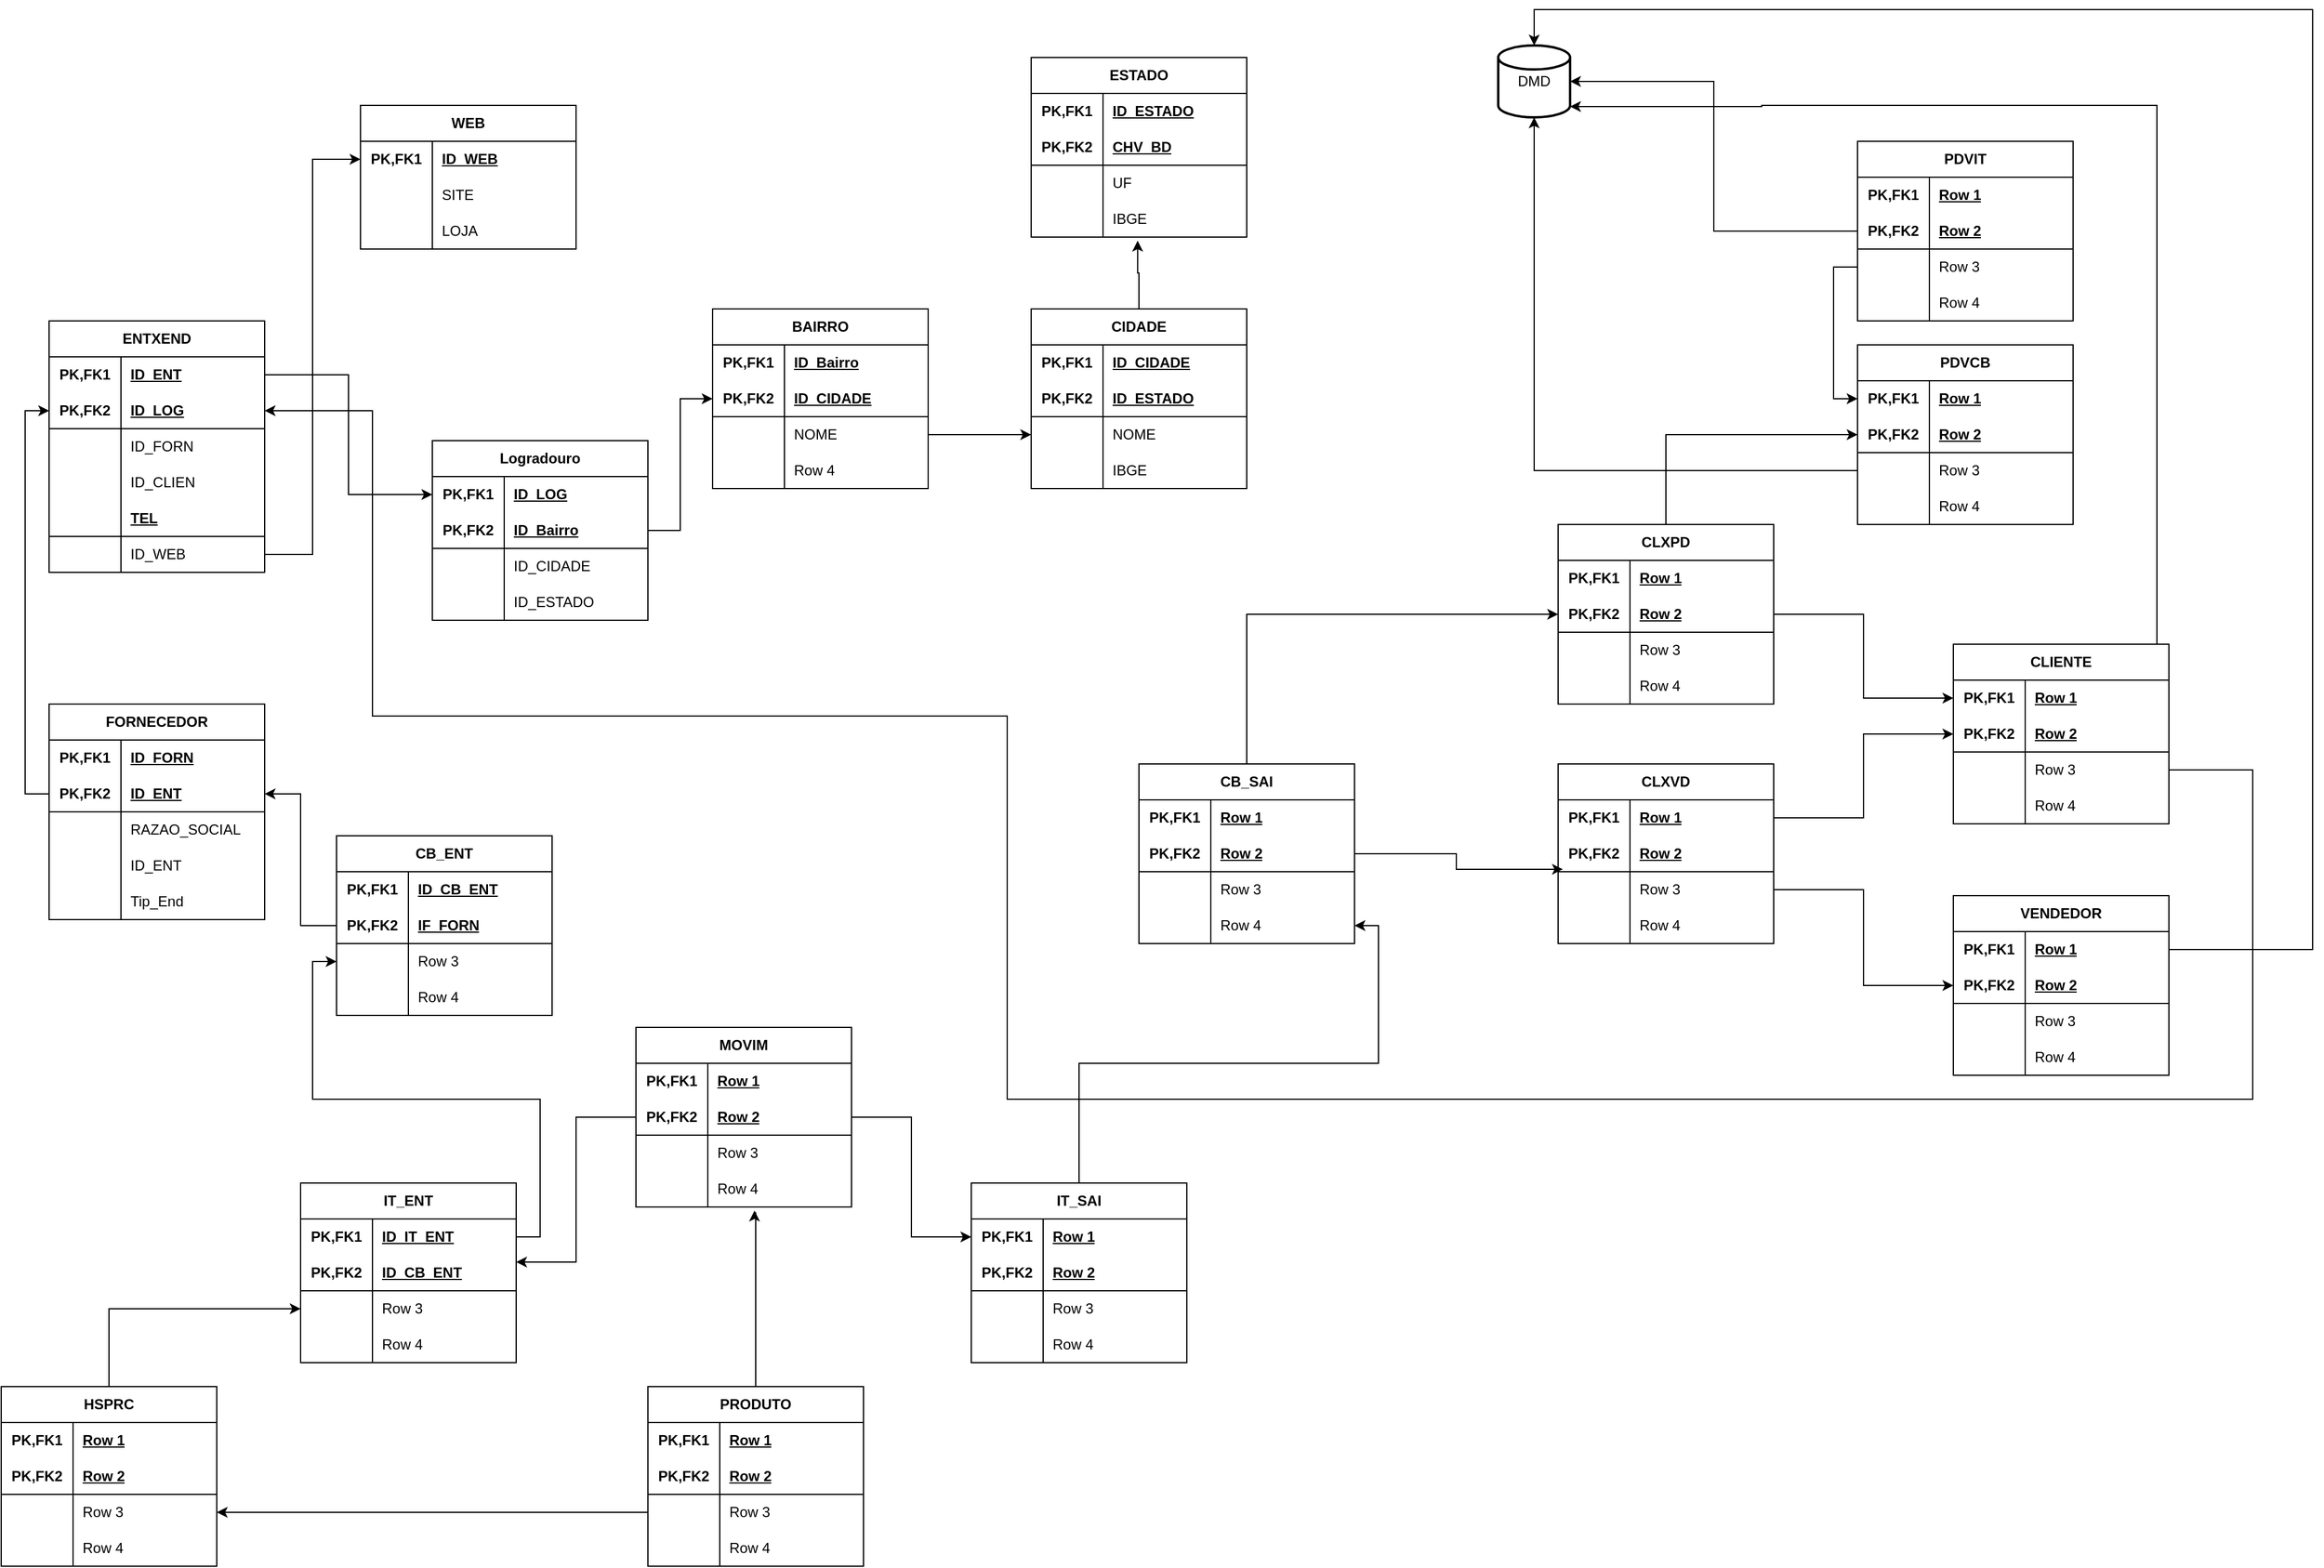 <mxfile version="24.8.0">
  <diagram name="Página-1" id="5SJ_lGlx5rhGgBPLV0uh">
    <mxGraphModel dx="2501" dy="1951" grid="1" gridSize="10" guides="1" tooltips="1" connect="1" arrows="1" fold="1" page="1" pageScale="1" pageWidth="827" pageHeight="1169" math="0" shadow="0">
      <root>
        <mxCell id="0" />
        <mxCell id="1" parent="0" />
        <mxCell id="EYjX60bSGLUIEw2fgXSU-306" style="edgeStyle=orthogonalEdgeStyle;rounded=0;orthogonalLoop=1;jettySize=auto;html=1;entryX=0;entryY=0.5;entryDx=0;entryDy=0;exitX=0;exitY=0.5;exitDx=0;exitDy=0;" edge="1" parent="1" source="EYjX60bSGLUIEw2fgXSU-5" target="EYjX60bSGLUIEw2fgXSU-297">
          <mxGeometry relative="1" as="geometry" />
        </mxCell>
        <mxCell id="EYjX60bSGLUIEw2fgXSU-1" value="FORNECEDOR" style="shape=table;startSize=30;container=1;collapsible=1;childLayout=tableLayout;fixedRows=1;rowLines=0;fontStyle=1;align=center;resizeLast=1;html=1;whiteSpace=wrap;" vertex="1" parent="1">
          <mxGeometry x="-140" y="-70" width="180" height="180" as="geometry" />
        </mxCell>
        <mxCell id="EYjX60bSGLUIEw2fgXSU-2" value="" style="shape=tableRow;horizontal=0;startSize=0;swimlaneHead=0;swimlaneBody=0;fillColor=none;collapsible=0;dropTarget=0;points=[[0,0.5],[1,0.5]];portConstraint=eastwest;top=0;left=0;right=0;bottom=0;html=1;" vertex="1" parent="EYjX60bSGLUIEw2fgXSU-1">
          <mxGeometry y="30" width="180" height="30" as="geometry" />
        </mxCell>
        <mxCell id="EYjX60bSGLUIEw2fgXSU-3" value="PK,FK1" style="shape=partialRectangle;connectable=0;fillColor=none;top=0;left=0;bottom=0;right=0;fontStyle=1;overflow=hidden;html=1;whiteSpace=wrap;" vertex="1" parent="EYjX60bSGLUIEw2fgXSU-2">
          <mxGeometry width="60" height="30" as="geometry">
            <mxRectangle width="60" height="30" as="alternateBounds" />
          </mxGeometry>
        </mxCell>
        <mxCell id="EYjX60bSGLUIEw2fgXSU-4" value="ID_FORN" style="shape=partialRectangle;connectable=0;fillColor=none;top=0;left=0;bottom=0;right=0;align=left;spacingLeft=6;fontStyle=5;overflow=hidden;html=1;whiteSpace=wrap;" vertex="1" parent="EYjX60bSGLUIEw2fgXSU-2">
          <mxGeometry x="60" width="120" height="30" as="geometry">
            <mxRectangle width="120" height="30" as="alternateBounds" />
          </mxGeometry>
        </mxCell>
        <mxCell id="EYjX60bSGLUIEw2fgXSU-5" value="" style="shape=tableRow;horizontal=0;startSize=0;swimlaneHead=0;swimlaneBody=0;fillColor=none;collapsible=0;dropTarget=0;points=[[0,0.5],[1,0.5]];portConstraint=eastwest;top=0;left=0;right=0;bottom=1;html=1;" vertex="1" parent="EYjX60bSGLUIEw2fgXSU-1">
          <mxGeometry y="60" width="180" height="30" as="geometry" />
        </mxCell>
        <mxCell id="EYjX60bSGLUIEw2fgXSU-6" value="PK,FK2" style="shape=partialRectangle;connectable=0;fillColor=none;top=0;left=0;bottom=0;right=0;fontStyle=1;overflow=hidden;html=1;whiteSpace=wrap;" vertex="1" parent="EYjX60bSGLUIEw2fgXSU-5">
          <mxGeometry width="60" height="30" as="geometry">
            <mxRectangle width="60" height="30" as="alternateBounds" />
          </mxGeometry>
        </mxCell>
        <mxCell id="EYjX60bSGLUIEw2fgXSU-7" value="ID_ENT" style="shape=partialRectangle;connectable=0;fillColor=none;top=0;left=0;bottom=0;right=0;align=left;spacingLeft=6;fontStyle=5;overflow=hidden;html=1;whiteSpace=wrap;" vertex="1" parent="EYjX60bSGLUIEw2fgXSU-5">
          <mxGeometry x="60" width="120" height="30" as="geometry">
            <mxRectangle width="120" height="30" as="alternateBounds" />
          </mxGeometry>
        </mxCell>
        <mxCell id="EYjX60bSGLUIEw2fgXSU-8" value="" style="shape=tableRow;horizontal=0;startSize=0;swimlaneHead=0;swimlaneBody=0;fillColor=none;collapsible=0;dropTarget=0;points=[[0,0.5],[1,0.5]];portConstraint=eastwest;top=0;left=0;right=0;bottom=0;html=1;" vertex="1" parent="EYjX60bSGLUIEw2fgXSU-1">
          <mxGeometry y="90" width="180" height="30" as="geometry" />
        </mxCell>
        <mxCell id="EYjX60bSGLUIEw2fgXSU-9" value="" style="shape=partialRectangle;connectable=0;fillColor=none;top=0;left=0;bottom=0;right=0;editable=1;overflow=hidden;html=1;whiteSpace=wrap;" vertex="1" parent="EYjX60bSGLUIEw2fgXSU-8">
          <mxGeometry width="60" height="30" as="geometry">
            <mxRectangle width="60" height="30" as="alternateBounds" />
          </mxGeometry>
        </mxCell>
        <mxCell id="EYjX60bSGLUIEw2fgXSU-10" value="RAZAO_SOCIAL" style="shape=partialRectangle;connectable=0;fillColor=none;top=0;left=0;bottom=0;right=0;align=left;spacingLeft=6;overflow=hidden;html=1;whiteSpace=wrap;" vertex="1" parent="EYjX60bSGLUIEw2fgXSU-8">
          <mxGeometry x="60" width="120" height="30" as="geometry">
            <mxRectangle width="120" height="30" as="alternateBounds" />
          </mxGeometry>
        </mxCell>
        <mxCell id="EYjX60bSGLUIEw2fgXSU-11" value="" style="shape=tableRow;horizontal=0;startSize=0;swimlaneHead=0;swimlaneBody=0;fillColor=none;collapsible=0;dropTarget=0;points=[[0,0.5],[1,0.5]];portConstraint=eastwest;top=0;left=0;right=0;bottom=0;html=1;" vertex="1" parent="EYjX60bSGLUIEw2fgXSU-1">
          <mxGeometry y="120" width="180" height="30" as="geometry" />
        </mxCell>
        <mxCell id="EYjX60bSGLUIEw2fgXSU-12" value="" style="shape=partialRectangle;connectable=0;fillColor=none;top=0;left=0;bottom=0;right=0;editable=1;overflow=hidden;html=1;whiteSpace=wrap;" vertex="1" parent="EYjX60bSGLUIEw2fgXSU-11">
          <mxGeometry width="60" height="30" as="geometry">
            <mxRectangle width="60" height="30" as="alternateBounds" />
          </mxGeometry>
        </mxCell>
        <mxCell id="EYjX60bSGLUIEw2fgXSU-13" value="ID_ENT" style="shape=partialRectangle;connectable=0;fillColor=none;top=0;left=0;bottom=0;right=0;align=left;spacingLeft=6;overflow=hidden;html=1;whiteSpace=wrap;" vertex="1" parent="EYjX60bSGLUIEw2fgXSU-11">
          <mxGeometry x="60" width="120" height="30" as="geometry">
            <mxRectangle width="120" height="30" as="alternateBounds" />
          </mxGeometry>
        </mxCell>
        <mxCell id="EYjX60bSGLUIEw2fgXSU-317" value="" style="shape=tableRow;horizontal=0;startSize=0;swimlaneHead=0;swimlaneBody=0;fillColor=none;collapsible=0;dropTarget=0;points=[[0,0.5],[1,0.5]];portConstraint=eastwest;top=0;left=0;right=0;bottom=0;html=1;" vertex="1" parent="EYjX60bSGLUIEw2fgXSU-1">
          <mxGeometry y="150" width="180" height="30" as="geometry" />
        </mxCell>
        <mxCell id="EYjX60bSGLUIEw2fgXSU-318" value="" style="shape=partialRectangle;connectable=0;fillColor=none;top=0;left=0;bottom=0;right=0;editable=1;overflow=hidden;html=1;whiteSpace=wrap;" vertex="1" parent="EYjX60bSGLUIEw2fgXSU-317">
          <mxGeometry width="60" height="30" as="geometry">
            <mxRectangle width="60" height="30" as="alternateBounds" />
          </mxGeometry>
        </mxCell>
        <mxCell id="EYjX60bSGLUIEw2fgXSU-319" value="Tip_End" style="shape=partialRectangle;connectable=0;fillColor=none;top=0;left=0;bottom=0;right=0;align=left;spacingLeft=6;overflow=hidden;html=1;whiteSpace=wrap;" vertex="1" parent="EYjX60bSGLUIEw2fgXSU-317">
          <mxGeometry x="60" width="120" height="30" as="geometry">
            <mxRectangle width="120" height="30" as="alternateBounds" />
          </mxGeometry>
        </mxCell>
        <mxCell id="EYjX60bSGLUIEw2fgXSU-14" value="VENDEDOR" style="shape=table;startSize=30;container=1;collapsible=1;childLayout=tableLayout;fixedRows=1;rowLines=0;fontStyle=1;align=center;resizeLast=1;html=1;whiteSpace=wrap;" vertex="1" parent="1">
          <mxGeometry x="1450" y="90" width="180" height="150" as="geometry" />
        </mxCell>
        <mxCell id="EYjX60bSGLUIEw2fgXSU-15" value="" style="shape=tableRow;horizontal=0;startSize=0;swimlaneHead=0;swimlaneBody=0;fillColor=none;collapsible=0;dropTarget=0;points=[[0,0.5],[1,0.5]];portConstraint=eastwest;top=0;left=0;right=0;bottom=0;html=1;" vertex="1" parent="EYjX60bSGLUIEw2fgXSU-14">
          <mxGeometry y="30" width="180" height="30" as="geometry" />
        </mxCell>
        <mxCell id="EYjX60bSGLUIEw2fgXSU-16" value="PK,FK1" style="shape=partialRectangle;connectable=0;fillColor=none;top=0;left=0;bottom=0;right=0;fontStyle=1;overflow=hidden;html=1;whiteSpace=wrap;" vertex="1" parent="EYjX60bSGLUIEw2fgXSU-15">
          <mxGeometry width="60" height="30" as="geometry">
            <mxRectangle width="60" height="30" as="alternateBounds" />
          </mxGeometry>
        </mxCell>
        <mxCell id="EYjX60bSGLUIEw2fgXSU-17" value="Row 1" style="shape=partialRectangle;connectable=0;fillColor=none;top=0;left=0;bottom=0;right=0;align=left;spacingLeft=6;fontStyle=5;overflow=hidden;html=1;whiteSpace=wrap;" vertex="1" parent="EYjX60bSGLUIEw2fgXSU-15">
          <mxGeometry x="60" width="120" height="30" as="geometry">
            <mxRectangle width="120" height="30" as="alternateBounds" />
          </mxGeometry>
        </mxCell>
        <mxCell id="EYjX60bSGLUIEw2fgXSU-18" value="" style="shape=tableRow;horizontal=0;startSize=0;swimlaneHead=0;swimlaneBody=0;fillColor=none;collapsible=0;dropTarget=0;points=[[0,0.5],[1,0.5]];portConstraint=eastwest;top=0;left=0;right=0;bottom=1;html=1;" vertex="1" parent="EYjX60bSGLUIEw2fgXSU-14">
          <mxGeometry y="60" width="180" height="30" as="geometry" />
        </mxCell>
        <mxCell id="EYjX60bSGLUIEw2fgXSU-19" value="PK,FK2" style="shape=partialRectangle;connectable=0;fillColor=none;top=0;left=0;bottom=0;right=0;fontStyle=1;overflow=hidden;html=1;whiteSpace=wrap;" vertex="1" parent="EYjX60bSGLUIEw2fgXSU-18">
          <mxGeometry width="60" height="30" as="geometry">
            <mxRectangle width="60" height="30" as="alternateBounds" />
          </mxGeometry>
        </mxCell>
        <mxCell id="EYjX60bSGLUIEw2fgXSU-20" value="Row 2" style="shape=partialRectangle;connectable=0;fillColor=none;top=0;left=0;bottom=0;right=0;align=left;spacingLeft=6;fontStyle=5;overflow=hidden;html=1;whiteSpace=wrap;" vertex="1" parent="EYjX60bSGLUIEw2fgXSU-18">
          <mxGeometry x="60" width="120" height="30" as="geometry">
            <mxRectangle width="120" height="30" as="alternateBounds" />
          </mxGeometry>
        </mxCell>
        <mxCell id="EYjX60bSGLUIEw2fgXSU-21" value="" style="shape=tableRow;horizontal=0;startSize=0;swimlaneHead=0;swimlaneBody=0;fillColor=none;collapsible=0;dropTarget=0;points=[[0,0.5],[1,0.5]];portConstraint=eastwest;top=0;left=0;right=0;bottom=0;html=1;" vertex="1" parent="EYjX60bSGLUIEw2fgXSU-14">
          <mxGeometry y="90" width="180" height="30" as="geometry" />
        </mxCell>
        <mxCell id="EYjX60bSGLUIEw2fgXSU-22" value="" style="shape=partialRectangle;connectable=0;fillColor=none;top=0;left=0;bottom=0;right=0;editable=1;overflow=hidden;html=1;whiteSpace=wrap;" vertex="1" parent="EYjX60bSGLUIEw2fgXSU-21">
          <mxGeometry width="60" height="30" as="geometry">
            <mxRectangle width="60" height="30" as="alternateBounds" />
          </mxGeometry>
        </mxCell>
        <mxCell id="EYjX60bSGLUIEw2fgXSU-23" value="Row 3" style="shape=partialRectangle;connectable=0;fillColor=none;top=0;left=0;bottom=0;right=0;align=left;spacingLeft=6;overflow=hidden;html=1;whiteSpace=wrap;" vertex="1" parent="EYjX60bSGLUIEw2fgXSU-21">
          <mxGeometry x="60" width="120" height="30" as="geometry">
            <mxRectangle width="120" height="30" as="alternateBounds" />
          </mxGeometry>
        </mxCell>
        <mxCell id="EYjX60bSGLUIEw2fgXSU-24" value="" style="shape=tableRow;horizontal=0;startSize=0;swimlaneHead=0;swimlaneBody=0;fillColor=none;collapsible=0;dropTarget=0;points=[[0,0.5],[1,0.5]];portConstraint=eastwest;top=0;left=0;right=0;bottom=0;html=1;" vertex="1" parent="EYjX60bSGLUIEw2fgXSU-14">
          <mxGeometry y="120" width="180" height="30" as="geometry" />
        </mxCell>
        <mxCell id="EYjX60bSGLUIEw2fgXSU-25" value="" style="shape=partialRectangle;connectable=0;fillColor=none;top=0;left=0;bottom=0;right=0;editable=1;overflow=hidden;html=1;whiteSpace=wrap;" vertex="1" parent="EYjX60bSGLUIEw2fgXSU-24">
          <mxGeometry width="60" height="30" as="geometry">
            <mxRectangle width="60" height="30" as="alternateBounds" />
          </mxGeometry>
        </mxCell>
        <mxCell id="EYjX60bSGLUIEw2fgXSU-26" value="Row 4" style="shape=partialRectangle;connectable=0;fillColor=none;top=0;left=0;bottom=0;right=0;align=left;spacingLeft=6;overflow=hidden;html=1;whiteSpace=wrap;" vertex="1" parent="EYjX60bSGLUIEw2fgXSU-24">
          <mxGeometry x="60" width="120" height="30" as="geometry">
            <mxRectangle width="120" height="30" as="alternateBounds" />
          </mxGeometry>
        </mxCell>
        <mxCell id="EYjX60bSGLUIEw2fgXSU-27" value="CLIENTE" style="shape=table;startSize=30;container=1;collapsible=1;childLayout=tableLayout;fixedRows=1;rowLines=0;fontStyle=1;align=center;resizeLast=1;html=1;whiteSpace=wrap;" vertex="1" parent="1">
          <mxGeometry x="1450" y="-120" width="180" height="150" as="geometry" />
        </mxCell>
        <mxCell id="EYjX60bSGLUIEw2fgXSU-28" value="" style="shape=tableRow;horizontal=0;startSize=0;swimlaneHead=0;swimlaneBody=0;fillColor=none;collapsible=0;dropTarget=0;points=[[0,0.5],[1,0.5]];portConstraint=eastwest;top=0;left=0;right=0;bottom=0;html=1;" vertex="1" parent="EYjX60bSGLUIEw2fgXSU-27">
          <mxGeometry y="30" width="180" height="30" as="geometry" />
        </mxCell>
        <mxCell id="EYjX60bSGLUIEw2fgXSU-29" value="PK,FK1" style="shape=partialRectangle;connectable=0;fillColor=none;top=0;left=0;bottom=0;right=0;fontStyle=1;overflow=hidden;html=1;whiteSpace=wrap;" vertex="1" parent="EYjX60bSGLUIEw2fgXSU-28">
          <mxGeometry width="60" height="30" as="geometry">
            <mxRectangle width="60" height="30" as="alternateBounds" />
          </mxGeometry>
        </mxCell>
        <mxCell id="EYjX60bSGLUIEw2fgXSU-30" value="Row 1" style="shape=partialRectangle;connectable=0;fillColor=none;top=0;left=0;bottom=0;right=0;align=left;spacingLeft=6;fontStyle=5;overflow=hidden;html=1;whiteSpace=wrap;" vertex="1" parent="EYjX60bSGLUIEw2fgXSU-28">
          <mxGeometry x="60" width="120" height="30" as="geometry">
            <mxRectangle width="120" height="30" as="alternateBounds" />
          </mxGeometry>
        </mxCell>
        <mxCell id="EYjX60bSGLUIEw2fgXSU-31" value="" style="shape=tableRow;horizontal=0;startSize=0;swimlaneHead=0;swimlaneBody=0;fillColor=none;collapsible=0;dropTarget=0;points=[[0,0.5],[1,0.5]];portConstraint=eastwest;top=0;left=0;right=0;bottom=1;html=1;" vertex="1" parent="EYjX60bSGLUIEw2fgXSU-27">
          <mxGeometry y="60" width="180" height="30" as="geometry" />
        </mxCell>
        <mxCell id="EYjX60bSGLUIEw2fgXSU-32" value="PK,FK2" style="shape=partialRectangle;connectable=0;fillColor=none;top=0;left=0;bottom=0;right=0;fontStyle=1;overflow=hidden;html=1;whiteSpace=wrap;" vertex="1" parent="EYjX60bSGLUIEw2fgXSU-31">
          <mxGeometry width="60" height="30" as="geometry">
            <mxRectangle width="60" height="30" as="alternateBounds" />
          </mxGeometry>
        </mxCell>
        <mxCell id="EYjX60bSGLUIEw2fgXSU-33" value="Row 2" style="shape=partialRectangle;connectable=0;fillColor=none;top=0;left=0;bottom=0;right=0;align=left;spacingLeft=6;fontStyle=5;overflow=hidden;html=1;whiteSpace=wrap;" vertex="1" parent="EYjX60bSGLUIEw2fgXSU-31">
          <mxGeometry x="60" width="120" height="30" as="geometry">
            <mxRectangle width="120" height="30" as="alternateBounds" />
          </mxGeometry>
        </mxCell>
        <mxCell id="EYjX60bSGLUIEw2fgXSU-34" value="" style="shape=tableRow;horizontal=0;startSize=0;swimlaneHead=0;swimlaneBody=0;fillColor=none;collapsible=0;dropTarget=0;points=[[0,0.5],[1,0.5]];portConstraint=eastwest;top=0;left=0;right=0;bottom=0;html=1;" vertex="1" parent="EYjX60bSGLUIEw2fgXSU-27">
          <mxGeometry y="90" width="180" height="30" as="geometry" />
        </mxCell>
        <mxCell id="EYjX60bSGLUIEw2fgXSU-35" value="" style="shape=partialRectangle;connectable=0;fillColor=none;top=0;left=0;bottom=0;right=0;editable=1;overflow=hidden;html=1;whiteSpace=wrap;" vertex="1" parent="EYjX60bSGLUIEw2fgXSU-34">
          <mxGeometry width="60" height="30" as="geometry">
            <mxRectangle width="60" height="30" as="alternateBounds" />
          </mxGeometry>
        </mxCell>
        <mxCell id="EYjX60bSGLUIEw2fgXSU-36" value="Row 3" style="shape=partialRectangle;connectable=0;fillColor=none;top=0;left=0;bottom=0;right=0;align=left;spacingLeft=6;overflow=hidden;html=1;whiteSpace=wrap;" vertex="1" parent="EYjX60bSGLUIEw2fgXSU-34">
          <mxGeometry x="60" width="120" height="30" as="geometry">
            <mxRectangle width="120" height="30" as="alternateBounds" />
          </mxGeometry>
        </mxCell>
        <mxCell id="EYjX60bSGLUIEw2fgXSU-37" value="" style="shape=tableRow;horizontal=0;startSize=0;swimlaneHead=0;swimlaneBody=0;fillColor=none;collapsible=0;dropTarget=0;points=[[0,0.5],[1,0.5]];portConstraint=eastwest;top=0;left=0;right=0;bottom=0;html=1;" vertex="1" parent="EYjX60bSGLUIEw2fgXSU-27">
          <mxGeometry y="120" width="180" height="30" as="geometry" />
        </mxCell>
        <mxCell id="EYjX60bSGLUIEw2fgXSU-38" value="" style="shape=partialRectangle;connectable=0;fillColor=none;top=0;left=0;bottom=0;right=0;editable=1;overflow=hidden;html=1;whiteSpace=wrap;" vertex="1" parent="EYjX60bSGLUIEw2fgXSU-37">
          <mxGeometry width="60" height="30" as="geometry">
            <mxRectangle width="60" height="30" as="alternateBounds" />
          </mxGeometry>
        </mxCell>
        <mxCell id="EYjX60bSGLUIEw2fgXSU-39" value="Row 4" style="shape=partialRectangle;connectable=0;fillColor=none;top=0;left=0;bottom=0;right=0;align=left;spacingLeft=6;overflow=hidden;html=1;whiteSpace=wrap;" vertex="1" parent="EYjX60bSGLUIEw2fgXSU-37">
          <mxGeometry x="60" width="120" height="30" as="geometry">
            <mxRectangle width="120" height="30" as="alternateBounds" />
          </mxGeometry>
        </mxCell>
        <mxCell id="EYjX60bSGLUIEw2fgXSU-186" style="edgeStyle=orthogonalEdgeStyle;rounded=0;orthogonalLoop=1;jettySize=auto;html=1;entryX=0.55;entryY=1.1;entryDx=0;entryDy=0;entryPerimeter=0;" edge="1" parent="1" source="EYjX60bSGLUIEw2fgXSU-40" target="EYjX60bSGLUIEw2fgXSU-89">
          <mxGeometry relative="1" as="geometry">
            <Array as="points">
              <mxPoint x="450" y="355" />
              <mxPoint x="449" y="355" />
            </Array>
          </mxGeometry>
        </mxCell>
        <mxCell id="EYjX60bSGLUIEw2fgXSU-40" value="PRODUTO" style="shape=table;startSize=30;container=1;collapsible=1;childLayout=tableLayout;fixedRows=1;rowLines=0;fontStyle=1;align=center;resizeLast=1;html=1;whiteSpace=wrap;" vertex="1" parent="1">
          <mxGeometry x="360" y="500" width="180" height="150" as="geometry" />
        </mxCell>
        <mxCell id="EYjX60bSGLUIEw2fgXSU-41" value="" style="shape=tableRow;horizontal=0;startSize=0;swimlaneHead=0;swimlaneBody=0;fillColor=none;collapsible=0;dropTarget=0;points=[[0,0.5],[1,0.5]];portConstraint=eastwest;top=0;left=0;right=0;bottom=0;html=1;" vertex="1" parent="EYjX60bSGLUIEw2fgXSU-40">
          <mxGeometry y="30" width="180" height="30" as="geometry" />
        </mxCell>
        <mxCell id="EYjX60bSGLUIEw2fgXSU-42" value="PK,FK1" style="shape=partialRectangle;connectable=0;fillColor=none;top=0;left=0;bottom=0;right=0;fontStyle=1;overflow=hidden;html=1;whiteSpace=wrap;" vertex="1" parent="EYjX60bSGLUIEw2fgXSU-41">
          <mxGeometry width="60" height="30" as="geometry">
            <mxRectangle width="60" height="30" as="alternateBounds" />
          </mxGeometry>
        </mxCell>
        <mxCell id="EYjX60bSGLUIEw2fgXSU-43" value="Row 1" style="shape=partialRectangle;connectable=0;fillColor=none;top=0;left=0;bottom=0;right=0;align=left;spacingLeft=6;fontStyle=5;overflow=hidden;html=1;whiteSpace=wrap;" vertex="1" parent="EYjX60bSGLUIEw2fgXSU-41">
          <mxGeometry x="60" width="120" height="30" as="geometry">
            <mxRectangle width="120" height="30" as="alternateBounds" />
          </mxGeometry>
        </mxCell>
        <mxCell id="EYjX60bSGLUIEw2fgXSU-44" value="" style="shape=tableRow;horizontal=0;startSize=0;swimlaneHead=0;swimlaneBody=0;fillColor=none;collapsible=0;dropTarget=0;points=[[0,0.5],[1,0.5]];portConstraint=eastwest;top=0;left=0;right=0;bottom=1;html=1;" vertex="1" parent="EYjX60bSGLUIEw2fgXSU-40">
          <mxGeometry y="60" width="180" height="30" as="geometry" />
        </mxCell>
        <mxCell id="EYjX60bSGLUIEw2fgXSU-45" value="PK,FK2" style="shape=partialRectangle;connectable=0;fillColor=none;top=0;left=0;bottom=0;right=0;fontStyle=1;overflow=hidden;html=1;whiteSpace=wrap;" vertex="1" parent="EYjX60bSGLUIEw2fgXSU-44">
          <mxGeometry width="60" height="30" as="geometry">
            <mxRectangle width="60" height="30" as="alternateBounds" />
          </mxGeometry>
        </mxCell>
        <mxCell id="EYjX60bSGLUIEw2fgXSU-46" value="Row 2" style="shape=partialRectangle;connectable=0;fillColor=none;top=0;left=0;bottom=0;right=0;align=left;spacingLeft=6;fontStyle=5;overflow=hidden;html=1;whiteSpace=wrap;" vertex="1" parent="EYjX60bSGLUIEw2fgXSU-44">
          <mxGeometry x="60" width="120" height="30" as="geometry">
            <mxRectangle width="120" height="30" as="alternateBounds" />
          </mxGeometry>
        </mxCell>
        <mxCell id="EYjX60bSGLUIEw2fgXSU-47" value="" style="shape=tableRow;horizontal=0;startSize=0;swimlaneHead=0;swimlaneBody=0;fillColor=none;collapsible=0;dropTarget=0;points=[[0,0.5],[1,0.5]];portConstraint=eastwest;top=0;left=0;right=0;bottom=0;html=1;" vertex="1" parent="EYjX60bSGLUIEw2fgXSU-40">
          <mxGeometry y="90" width="180" height="30" as="geometry" />
        </mxCell>
        <mxCell id="EYjX60bSGLUIEw2fgXSU-48" value="" style="shape=partialRectangle;connectable=0;fillColor=none;top=0;left=0;bottom=0;right=0;editable=1;overflow=hidden;html=1;whiteSpace=wrap;" vertex="1" parent="EYjX60bSGLUIEw2fgXSU-47">
          <mxGeometry width="60" height="30" as="geometry">
            <mxRectangle width="60" height="30" as="alternateBounds" />
          </mxGeometry>
        </mxCell>
        <mxCell id="EYjX60bSGLUIEw2fgXSU-49" value="Row 3" style="shape=partialRectangle;connectable=0;fillColor=none;top=0;left=0;bottom=0;right=0;align=left;spacingLeft=6;overflow=hidden;html=1;whiteSpace=wrap;" vertex="1" parent="EYjX60bSGLUIEw2fgXSU-47">
          <mxGeometry x="60" width="120" height="30" as="geometry">
            <mxRectangle width="120" height="30" as="alternateBounds" />
          </mxGeometry>
        </mxCell>
        <mxCell id="EYjX60bSGLUIEw2fgXSU-50" value="" style="shape=tableRow;horizontal=0;startSize=0;swimlaneHead=0;swimlaneBody=0;fillColor=none;collapsible=0;dropTarget=0;points=[[0,0.5],[1,0.5]];portConstraint=eastwest;top=0;left=0;right=0;bottom=0;html=1;" vertex="1" parent="EYjX60bSGLUIEw2fgXSU-40">
          <mxGeometry y="120" width="180" height="30" as="geometry" />
        </mxCell>
        <mxCell id="EYjX60bSGLUIEw2fgXSU-51" value="" style="shape=partialRectangle;connectable=0;fillColor=none;top=0;left=0;bottom=0;right=0;editable=1;overflow=hidden;html=1;whiteSpace=wrap;" vertex="1" parent="EYjX60bSGLUIEw2fgXSU-50">
          <mxGeometry width="60" height="30" as="geometry">
            <mxRectangle width="60" height="30" as="alternateBounds" />
          </mxGeometry>
        </mxCell>
        <mxCell id="EYjX60bSGLUIEw2fgXSU-52" value="Row 4" style="shape=partialRectangle;connectable=0;fillColor=none;top=0;left=0;bottom=0;right=0;align=left;spacingLeft=6;overflow=hidden;html=1;whiteSpace=wrap;" vertex="1" parent="EYjX60bSGLUIEw2fgXSU-50">
          <mxGeometry x="60" width="120" height="30" as="geometry">
            <mxRectangle width="120" height="30" as="alternateBounds" />
          </mxGeometry>
        </mxCell>
        <mxCell id="EYjX60bSGLUIEw2fgXSU-53" value="CB_ENT" style="shape=table;startSize=30;container=1;collapsible=1;childLayout=tableLayout;fixedRows=1;rowLines=0;fontStyle=1;align=center;resizeLast=1;html=1;whiteSpace=wrap;" vertex="1" parent="1">
          <mxGeometry x="100" y="40" width="180" height="150" as="geometry" />
        </mxCell>
        <mxCell id="EYjX60bSGLUIEw2fgXSU-54" value="" style="shape=tableRow;horizontal=0;startSize=0;swimlaneHead=0;swimlaneBody=0;fillColor=none;collapsible=0;dropTarget=0;points=[[0,0.5],[1,0.5]];portConstraint=eastwest;top=0;left=0;right=0;bottom=0;html=1;" vertex="1" parent="EYjX60bSGLUIEw2fgXSU-53">
          <mxGeometry y="30" width="180" height="30" as="geometry" />
        </mxCell>
        <mxCell id="EYjX60bSGLUIEw2fgXSU-55" value="PK,FK1" style="shape=partialRectangle;connectable=0;fillColor=none;top=0;left=0;bottom=0;right=0;fontStyle=1;overflow=hidden;html=1;whiteSpace=wrap;" vertex="1" parent="EYjX60bSGLUIEw2fgXSU-54">
          <mxGeometry width="60" height="30" as="geometry">
            <mxRectangle width="60" height="30" as="alternateBounds" />
          </mxGeometry>
        </mxCell>
        <mxCell id="EYjX60bSGLUIEw2fgXSU-56" value="ID_CB_ENT" style="shape=partialRectangle;connectable=0;fillColor=none;top=0;left=0;bottom=0;right=0;align=left;spacingLeft=6;fontStyle=5;overflow=hidden;html=1;whiteSpace=wrap;" vertex="1" parent="EYjX60bSGLUIEw2fgXSU-54">
          <mxGeometry x="60" width="120" height="30" as="geometry">
            <mxRectangle width="120" height="30" as="alternateBounds" />
          </mxGeometry>
        </mxCell>
        <mxCell id="EYjX60bSGLUIEw2fgXSU-57" value="" style="shape=tableRow;horizontal=0;startSize=0;swimlaneHead=0;swimlaneBody=0;fillColor=none;collapsible=0;dropTarget=0;points=[[0,0.5],[1,0.5]];portConstraint=eastwest;top=0;left=0;right=0;bottom=1;html=1;" vertex="1" parent="EYjX60bSGLUIEw2fgXSU-53">
          <mxGeometry y="60" width="180" height="30" as="geometry" />
        </mxCell>
        <mxCell id="EYjX60bSGLUIEw2fgXSU-58" value="PK,FK2" style="shape=partialRectangle;connectable=0;fillColor=none;top=0;left=0;bottom=0;right=0;fontStyle=1;overflow=hidden;html=1;whiteSpace=wrap;" vertex="1" parent="EYjX60bSGLUIEw2fgXSU-57">
          <mxGeometry width="60" height="30" as="geometry">
            <mxRectangle width="60" height="30" as="alternateBounds" />
          </mxGeometry>
        </mxCell>
        <mxCell id="EYjX60bSGLUIEw2fgXSU-59" value="IF_FORN" style="shape=partialRectangle;connectable=0;fillColor=none;top=0;left=0;bottom=0;right=0;align=left;spacingLeft=6;fontStyle=5;overflow=hidden;html=1;whiteSpace=wrap;" vertex="1" parent="EYjX60bSGLUIEw2fgXSU-57">
          <mxGeometry x="60" width="120" height="30" as="geometry">
            <mxRectangle width="120" height="30" as="alternateBounds" />
          </mxGeometry>
        </mxCell>
        <mxCell id="EYjX60bSGLUIEw2fgXSU-60" value="" style="shape=tableRow;horizontal=0;startSize=0;swimlaneHead=0;swimlaneBody=0;fillColor=none;collapsible=0;dropTarget=0;points=[[0,0.5],[1,0.5]];portConstraint=eastwest;top=0;left=0;right=0;bottom=0;html=1;" vertex="1" parent="EYjX60bSGLUIEw2fgXSU-53">
          <mxGeometry y="90" width="180" height="30" as="geometry" />
        </mxCell>
        <mxCell id="EYjX60bSGLUIEw2fgXSU-61" value="" style="shape=partialRectangle;connectable=0;fillColor=none;top=0;left=0;bottom=0;right=0;editable=1;overflow=hidden;html=1;whiteSpace=wrap;" vertex="1" parent="EYjX60bSGLUIEw2fgXSU-60">
          <mxGeometry width="60" height="30" as="geometry">
            <mxRectangle width="60" height="30" as="alternateBounds" />
          </mxGeometry>
        </mxCell>
        <mxCell id="EYjX60bSGLUIEw2fgXSU-62" value="Row 3" style="shape=partialRectangle;connectable=0;fillColor=none;top=0;left=0;bottom=0;right=0;align=left;spacingLeft=6;overflow=hidden;html=1;whiteSpace=wrap;" vertex="1" parent="EYjX60bSGLUIEw2fgXSU-60">
          <mxGeometry x="60" width="120" height="30" as="geometry">
            <mxRectangle width="120" height="30" as="alternateBounds" />
          </mxGeometry>
        </mxCell>
        <mxCell id="EYjX60bSGLUIEw2fgXSU-63" value="" style="shape=tableRow;horizontal=0;startSize=0;swimlaneHead=0;swimlaneBody=0;fillColor=none;collapsible=0;dropTarget=0;points=[[0,0.5],[1,0.5]];portConstraint=eastwest;top=0;left=0;right=0;bottom=0;html=1;" vertex="1" parent="EYjX60bSGLUIEw2fgXSU-53">
          <mxGeometry y="120" width="180" height="30" as="geometry" />
        </mxCell>
        <mxCell id="EYjX60bSGLUIEw2fgXSU-64" value="" style="shape=partialRectangle;connectable=0;fillColor=none;top=0;left=0;bottom=0;right=0;editable=1;overflow=hidden;html=1;whiteSpace=wrap;" vertex="1" parent="EYjX60bSGLUIEw2fgXSU-63">
          <mxGeometry width="60" height="30" as="geometry">
            <mxRectangle width="60" height="30" as="alternateBounds" />
          </mxGeometry>
        </mxCell>
        <mxCell id="EYjX60bSGLUIEw2fgXSU-65" value="Row 4" style="shape=partialRectangle;connectable=0;fillColor=none;top=0;left=0;bottom=0;right=0;align=left;spacingLeft=6;overflow=hidden;html=1;whiteSpace=wrap;" vertex="1" parent="EYjX60bSGLUIEw2fgXSU-63">
          <mxGeometry x="60" width="120" height="30" as="geometry">
            <mxRectangle width="120" height="30" as="alternateBounds" />
          </mxGeometry>
        </mxCell>
        <mxCell id="EYjX60bSGLUIEw2fgXSU-66" value="IT_ENT" style="shape=table;startSize=30;container=1;collapsible=1;childLayout=tableLayout;fixedRows=1;rowLines=0;fontStyle=1;align=center;resizeLast=1;html=1;whiteSpace=wrap;" vertex="1" parent="1">
          <mxGeometry x="70" y="330" width="180" height="150" as="geometry" />
        </mxCell>
        <mxCell id="EYjX60bSGLUIEw2fgXSU-67" value="" style="shape=tableRow;horizontal=0;startSize=0;swimlaneHead=0;swimlaneBody=0;fillColor=none;collapsible=0;dropTarget=0;points=[[0,0.5],[1,0.5]];portConstraint=eastwest;top=0;left=0;right=0;bottom=0;html=1;" vertex="1" parent="EYjX60bSGLUIEw2fgXSU-66">
          <mxGeometry y="30" width="180" height="30" as="geometry" />
        </mxCell>
        <mxCell id="EYjX60bSGLUIEw2fgXSU-68" value="PK,FK1" style="shape=partialRectangle;connectable=0;fillColor=none;top=0;left=0;bottom=0;right=0;fontStyle=1;overflow=hidden;html=1;whiteSpace=wrap;" vertex="1" parent="EYjX60bSGLUIEw2fgXSU-67">
          <mxGeometry width="60" height="30" as="geometry">
            <mxRectangle width="60" height="30" as="alternateBounds" />
          </mxGeometry>
        </mxCell>
        <mxCell id="EYjX60bSGLUIEw2fgXSU-69" value="ID_IT_ENT" style="shape=partialRectangle;connectable=0;fillColor=none;top=0;left=0;bottom=0;right=0;align=left;spacingLeft=6;fontStyle=5;overflow=hidden;html=1;whiteSpace=wrap;" vertex="1" parent="EYjX60bSGLUIEw2fgXSU-67">
          <mxGeometry x="60" width="120" height="30" as="geometry">
            <mxRectangle width="120" height="30" as="alternateBounds" />
          </mxGeometry>
        </mxCell>
        <mxCell id="EYjX60bSGLUIEw2fgXSU-70" value="" style="shape=tableRow;horizontal=0;startSize=0;swimlaneHead=0;swimlaneBody=0;fillColor=none;collapsible=0;dropTarget=0;points=[[0,0.5],[1,0.5]];portConstraint=eastwest;top=0;left=0;right=0;bottom=1;html=1;" vertex="1" parent="EYjX60bSGLUIEw2fgXSU-66">
          <mxGeometry y="60" width="180" height="30" as="geometry" />
        </mxCell>
        <mxCell id="EYjX60bSGLUIEw2fgXSU-71" value="PK,FK2" style="shape=partialRectangle;connectable=0;fillColor=none;top=0;left=0;bottom=0;right=0;fontStyle=1;overflow=hidden;html=1;whiteSpace=wrap;" vertex="1" parent="EYjX60bSGLUIEw2fgXSU-70">
          <mxGeometry width="60" height="30" as="geometry">
            <mxRectangle width="60" height="30" as="alternateBounds" />
          </mxGeometry>
        </mxCell>
        <mxCell id="EYjX60bSGLUIEw2fgXSU-72" value="ID_CB_ENT" style="shape=partialRectangle;connectable=0;fillColor=none;top=0;left=0;bottom=0;right=0;align=left;spacingLeft=6;fontStyle=5;overflow=hidden;html=1;whiteSpace=wrap;" vertex="1" parent="EYjX60bSGLUIEw2fgXSU-70">
          <mxGeometry x="60" width="120" height="30" as="geometry">
            <mxRectangle width="120" height="30" as="alternateBounds" />
          </mxGeometry>
        </mxCell>
        <mxCell id="EYjX60bSGLUIEw2fgXSU-73" value="" style="shape=tableRow;horizontal=0;startSize=0;swimlaneHead=0;swimlaneBody=0;fillColor=none;collapsible=0;dropTarget=0;points=[[0,0.5],[1,0.5]];portConstraint=eastwest;top=0;left=0;right=0;bottom=0;html=1;" vertex="1" parent="EYjX60bSGLUIEw2fgXSU-66">
          <mxGeometry y="90" width="180" height="30" as="geometry" />
        </mxCell>
        <mxCell id="EYjX60bSGLUIEw2fgXSU-74" value="" style="shape=partialRectangle;connectable=0;fillColor=none;top=0;left=0;bottom=0;right=0;editable=1;overflow=hidden;html=1;whiteSpace=wrap;" vertex="1" parent="EYjX60bSGLUIEw2fgXSU-73">
          <mxGeometry width="60" height="30" as="geometry">
            <mxRectangle width="60" height="30" as="alternateBounds" />
          </mxGeometry>
        </mxCell>
        <mxCell id="EYjX60bSGLUIEw2fgXSU-75" value="Row 3" style="shape=partialRectangle;connectable=0;fillColor=none;top=0;left=0;bottom=0;right=0;align=left;spacingLeft=6;overflow=hidden;html=1;whiteSpace=wrap;" vertex="1" parent="EYjX60bSGLUIEw2fgXSU-73">
          <mxGeometry x="60" width="120" height="30" as="geometry">
            <mxRectangle width="120" height="30" as="alternateBounds" />
          </mxGeometry>
        </mxCell>
        <mxCell id="EYjX60bSGLUIEw2fgXSU-76" value="" style="shape=tableRow;horizontal=0;startSize=0;swimlaneHead=0;swimlaneBody=0;fillColor=none;collapsible=0;dropTarget=0;points=[[0,0.5],[1,0.5]];portConstraint=eastwest;top=0;left=0;right=0;bottom=0;html=1;" vertex="1" parent="EYjX60bSGLUIEw2fgXSU-66">
          <mxGeometry y="120" width="180" height="30" as="geometry" />
        </mxCell>
        <mxCell id="EYjX60bSGLUIEw2fgXSU-77" value="" style="shape=partialRectangle;connectable=0;fillColor=none;top=0;left=0;bottom=0;right=0;editable=1;overflow=hidden;html=1;whiteSpace=wrap;" vertex="1" parent="EYjX60bSGLUIEw2fgXSU-76">
          <mxGeometry width="60" height="30" as="geometry">
            <mxRectangle width="60" height="30" as="alternateBounds" />
          </mxGeometry>
        </mxCell>
        <mxCell id="EYjX60bSGLUIEw2fgXSU-78" value="Row 4" style="shape=partialRectangle;connectable=0;fillColor=none;top=0;left=0;bottom=0;right=0;align=left;spacingLeft=6;overflow=hidden;html=1;whiteSpace=wrap;" vertex="1" parent="EYjX60bSGLUIEw2fgXSU-76">
          <mxGeometry x="60" width="120" height="30" as="geometry">
            <mxRectangle width="120" height="30" as="alternateBounds" />
          </mxGeometry>
        </mxCell>
        <mxCell id="EYjX60bSGLUIEw2fgXSU-79" value="MOVIM" style="shape=table;startSize=30;container=1;collapsible=1;childLayout=tableLayout;fixedRows=1;rowLines=0;fontStyle=1;align=center;resizeLast=1;html=1;whiteSpace=wrap;" vertex="1" parent="1">
          <mxGeometry x="350" y="200" width="180" height="150" as="geometry" />
        </mxCell>
        <mxCell id="EYjX60bSGLUIEw2fgXSU-80" value="" style="shape=tableRow;horizontal=0;startSize=0;swimlaneHead=0;swimlaneBody=0;fillColor=none;collapsible=0;dropTarget=0;points=[[0,0.5],[1,0.5]];portConstraint=eastwest;top=0;left=0;right=0;bottom=0;html=1;" vertex="1" parent="EYjX60bSGLUIEw2fgXSU-79">
          <mxGeometry y="30" width="180" height="30" as="geometry" />
        </mxCell>
        <mxCell id="EYjX60bSGLUIEw2fgXSU-81" value="PK,FK1" style="shape=partialRectangle;connectable=0;fillColor=none;top=0;left=0;bottom=0;right=0;fontStyle=1;overflow=hidden;html=1;whiteSpace=wrap;" vertex="1" parent="EYjX60bSGLUIEw2fgXSU-80">
          <mxGeometry width="60" height="30" as="geometry">
            <mxRectangle width="60" height="30" as="alternateBounds" />
          </mxGeometry>
        </mxCell>
        <mxCell id="EYjX60bSGLUIEw2fgXSU-82" value="Row 1" style="shape=partialRectangle;connectable=0;fillColor=none;top=0;left=0;bottom=0;right=0;align=left;spacingLeft=6;fontStyle=5;overflow=hidden;html=1;whiteSpace=wrap;" vertex="1" parent="EYjX60bSGLUIEw2fgXSU-80">
          <mxGeometry x="60" width="120" height="30" as="geometry">
            <mxRectangle width="120" height="30" as="alternateBounds" />
          </mxGeometry>
        </mxCell>
        <mxCell id="EYjX60bSGLUIEw2fgXSU-83" value="" style="shape=tableRow;horizontal=0;startSize=0;swimlaneHead=0;swimlaneBody=0;fillColor=none;collapsible=0;dropTarget=0;points=[[0,0.5],[1,0.5]];portConstraint=eastwest;top=0;left=0;right=0;bottom=1;html=1;" vertex="1" parent="EYjX60bSGLUIEw2fgXSU-79">
          <mxGeometry y="60" width="180" height="30" as="geometry" />
        </mxCell>
        <mxCell id="EYjX60bSGLUIEw2fgXSU-84" value="PK,FK2" style="shape=partialRectangle;connectable=0;fillColor=none;top=0;left=0;bottom=0;right=0;fontStyle=1;overflow=hidden;html=1;whiteSpace=wrap;" vertex="1" parent="EYjX60bSGLUIEw2fgXSU-83">
          <mxGeometry width="60" height="30" as="geometry">
            <mxRectangle width="60" height="30" as="alternateBounds" />
          </mxGeometry>
        </mxCell>
        <mxCell id="EYjX60bSGLUIEw2fgXSU-85" value="Row 2" style="shape=partialRectangle;connectable=0;fillColor=none;top=0;left=0;bottom=0;right=0;align=left;spacingLeft=6;fontStyle=5;overflow=hidden;html=1;whiteSpace=wrap;" vertex="1" parent="EYjX60bSGLUIEw2fgXSU-83">
          <mxGeometry x="60" width="120" height="30" as="geometry">
            <mxRectangle width="120" height="30" as="alternateBounds" />
          </mxGeometry>
        </mxCell>
        <mxCell id="EYjX60bSGLUIEw2fgXSU-86" value="" style="shape=tableRow;horizontal=0;startSize=0;swimlaneHead=0;swimlaneBody=0;fillColor=none;collapsible=0;dropTarget=0;points=[[0,0.5],[1,0.5]];portConstraint=eastwest;top=0;left=0;right=0;bottom=0;html=1;" vertex="1" parent="EYjX60bSGLUIEw2fgXSU-79">
          <mxGeometry y="90" width="180" height="30" as="geometry" />
        </mxCell>
        <mxCell id="EYjX60bSGLUIEw2fgXSU-87" value="" style="shape=partialRectangle;connectable=0;fillColor=none;top=0;left=0;bottom=0;right=0;editable=1;overflow=hidden;html=1;whiteSpace=wrap;" vertex="1" parent="EYjX60bSGLUIEw2fgXSU-86">
          <mxGeometry width="60" height="30" as="geometry">
            <mxRectangle width="60" height="30" as="alternateBounds" />
          </mxGeometry>
        </mxCell>
        <mxCell id="EYjX60bSGLUIEw2fgXSU-88" value="Row 3" style="shape=partialRectangle;connectable=0;fillColor=none;top=0;left=0;bottom=0;right=0;align=left;spacingLeft=6;overflow=hidden;html=1;whiteSpace=wrap;" vertex="1" parent="EYjX60bSGLUIEw2fgXSU-86">
          <mxGeometry x="60" width="120" height="30" as="geometry">
            <mxRectangle width="120" height="30" as="alternateBounds" />
          </mxGeometry>
        </mxCell>
        <mxCell id="EYjX60bSGLUIEw2fgXSU-89" value="" style="shape=tableRow;horizontal=0;startSize=0;swimlaneHead=0;swimlaneBody=0;fillColor=none;collapsible=0;dropTarget=0;points=[[0,0.5],[1,0.5]];portConstraint=eastwest;top=0;left=0;right=0;bottom=0;html=1;" vertex="1" parent="EYjX60bSGLUIEw2fgXSU-79">
          <mxGeometry y="120" width="180" height="30" as="geometry" />
        </mxCell>
        <mxCell id="EYjX60bSGLUIEw2fgXSU-90" value="" style="shape=partialRectangle;connectable=0;fillColor=none;top=0;left=0;bottom=0;right=0;editable=1;overflow=hidden;html=1;whiteSpace=wrap;" vertex="1" parent="EYjX60bSGLUIEw2fgXSU-89">
          <mxGeometry width="60" height="30" as="geometry">
            <mxRectangle width="60" height="30" as="alternateBounds" />
          </mxGeometry>
        </mxCell>
        <mxCell id="EYjX60bSGLUIEw2fgXSU-91" value="Row 4" style="shape=partialRectangle;connectable=0;fillColor=none;top=0;left=0;bottom=0;right=0;align=left;spacingLeft=6;overflow=hidden;html=1;whiteSpace=wrap;" vertex="1" parent="EYjX60bSGLUIEw2fgXSU-89">
          <mxGeometry x="60" width="120" height="30" as="geometry">
            <mxRectangle width="120" height="30" as="alternateBounds" />
          </mxGeometry>
        </mxCell>
        <mxCell id="EYjX60bSGLUIEw2fgXSU-189" style="edgeStyle=orthogonalEdgeStyle;rounded=0;orthogonalLoop=1;jettySize=auto;html=1;entryX=1;entryY=0.5;entryDx=0;entryDy=0;" edge="1" parent="1" source="EYjX60bSGLUIEw2fgXSU-92" target="EYjX60bSGLUIEw2fgXSU-115">
          <mxGeometry relative="1" as="geometry" />
        </mxCell>
        <mxCell id="EYjX60bSGLUIEw2fgXSU-92" value="IT_SAI" style="shape=table;startSize=30;container=1;collapsible=1;childLayout=tableLayout;fixedRows=1;rowLines=0;fontStyle=1;align=center;resizeLast=1;html=1;whiteSpace=wrap;" vertex="1" parent="1">
          <mxGeometry x="630" y="330" width="180" height="150" as="geometry" />
        </mxCell>
        <mxCell id="EYjX60bSGLUIEw2fgXSU-93" value="" style="shape=tableRow;horizontal=0;startSize=0;swimlaneHead=0;swimlaneBody=0;fillColor=none;collapsible=0;dropTarget=0;points=[[0,0.5],[1,0.5]];portConstraint=eastwest;top=0;left=0;right=0;bottom=0;html=1;" vertex="1" parent="EYjX60bSGLUIEw2fgXSU-92">
          <mxGeometry y="30" width="180" height="30" as="geometry" />
        </mxCell>
        <mxCell id="EYjX60bSGLUIEw2fgXSU-94" value="PK,FK1" style="shape=partialRectangle;connectable=0;fillColor=none;top=0;left=0;bottom=0;right=0;fontStyle=1;overflow=hidden;html=1;whiteSpace=wrap;" vertex="1" parent="EYjX60bSGLUIEw2fgXSU-93">
          <mxGeometry width="60" height="30" as="geometry">
            <mxRectangle width="60" height="30" as="alternateBounds" />
          </mxGeometry>
        </mxCell>
        <mxCell id="EYjX60bSGLUIEw2fgXSU-95" value="Row 1" style="shape=partialRectangle;connectable=0;fillColor=none;top=0;left=0;bottom=0;right=0;align=left;spacingLeft=6;fontStyle=5;overflow=hidden;html=1;whiteSpace=wrap;" vertex="1" parent="EYjX60bSGLUIEw2fgXSU-93">
          <mxGeometry x="60" width="120" height="30" as="geometry">
            <mxRectangle width="120" height="30" as="alternateBounds" />
          </mxGeometry>
        </mxCell>
        <mxCell id="EYjX60bSGLUIEw2fgXSU-96" value="" style="shape=tableRow;horizontal=0;startSize=0;swimlaneHead=0;swimlaneBody=0;fillColor=none;collapsible=0;dropTarget=0;points=[[0,0.5],[1,0.5]];portConstraint=eastwest;top=0;left=0;right=0;bottom=1;html=1;" vertex="1" parent="EYjX60bSGLUIEw2fgXSU-92">
          <mxGeometry y="60" width="180" height="30" as="geometry" />
        </mxCell>
        <mxCell id="EYjX60bSGLUIEw2fgXSU-97" value="PK,FK2" style="shape=partialRectangle;connectable=0;fillColor=none;top=0;left=0;bottom=0;right=0;fontStyle=1;overflow=hidden;html=1;whiteSpace=wrap;" vertex="1" parent="EYjX60bSGLUIEw2fgXSU-96">
          <mxGeometry width="60" height="30" as="geometry">
            <mxRectangle width="60" height="30" as="alternateBounds" />
          </mxGeometry>
        </mxCell>
        <mxCell id="EYjX60bSGLUIEw2fgXSU-98" value="Row 2" style="shape=partialRectangle;connectable=0;fillColor=none;top=0;left=0;bottom=0;right=0;align=left;spacingLeft=6;fontStyle=5;overflow=hidden;html=1;whiteSpace=wrap;" vertex="1" parent="EYjX60bSGLUIEw2fgXSU-96">
          <mxGeometry x="60" width="120" height="30" as="geometry">
            <mxRectangle width="120" height="30" as="alternateBounds" />
          </mxGeometry>
        </mxCell>
        <mxCell id="EYjX60bSGLUIEw2fgXSU-99" value="" style="shape=tableRow;horizontal=0;startSize=0;swimlaneHead=0;swimlaneBody=0;fillColor=none;collapsible=0;dropTarget=0;points=[[0,0.5],[1,0.5]];portConstraint=eastwest;top=0;left=0;right=0;bottom=0;html=1;" vertex="1" parent="EYjX60bSGLUIEw2fgXSU-92">
          <mxGeometry y="90" width="180" height="30" as="geometry" />
        </mxCell>
        <mxCell id="EYjX60bSGLUIEw2fgXSU-100" value="" style="shape=partialRectangle;connectable=0;fillColor=none;top=0;left=0;bottom=0;right=0;editable=1;overflow=hidden;html=1;whiteSpace=wrap;" vertex="1" parent="EYjX60bSGLUIEw2fgXSU-99">
          <mxGeometry width="60" height="30" as="geometry">
            <mxRectangle width="60" height="30" as="alternateBounds" />
          </mxGeometry>
        </mxCell>
        <mxCell id="EYjX60bSGLUIEw2fgXSU-101" value="Row 3" style="shape=partialRectangle;connectable=0;fillColor=none;top=0;left=0;bottom=0;right=0;align=left;spacingLeft=6;overflow=hidden;html=1;whiteSpace=wrap;" vertex="1" parent="EYjX60bSGLUIEw2fgXSU-99">
          <mxGeometry x="60" width="120" height="30" as="geometry">
            <mxRectangle width="120" height="30" as="alternateBounds" />
          </mxGeometry>
        </mxCell>
        <mxCell id="EYjX60bSGLUIEw2fgXSU-102" value="" style="shape=tableRow;horizontal=0;startSize=0;swimlaneHead=0;swimlaneBody=0;fillColor=none;collapsible=0;dropTarget=0;points=[[0,0.5],[1,0.5]];portConstraint=eastwest;top=0;left=0;right=0;bottom=0;html=1;" vertex="1" parent="EYjX60bSGLUIEw2fgXSU-92">
          <mxGeometry y="120" width="180" height="30" as="geometry" />
        </mxCell>
        <mxCell id="EYjX60bSGLUIEw2fgXSU-103" value="" style="shape=partialRectangle;connectable=0;fillColor=none;top=0;left=0;bottom=0;right=0;editable=1;overflow=hidden;html=1;whiteSpace=wrap;" vertex="1" parent="EYjX60bSGLUIEw2fgXSU-102">
          <mxGeometry width="60" height="30" as="geometry">
            <mxRectangle width="60" height="30" as="alternateBounds" />
          </mxGeometry>
        </mxCell>
        <mxCell id="EYjX60bSGLUIEw2fgXSU-104" value="Row 4" style="shape=partialRectangle;connectable=0;fillColor=none;top=0;left=0;bottom=0;right=0;align=left;spacingLeft=6;overflow=hidden;html=1;whiteSpace=wrap;" vertex="1" parent="EYjX60bSGLUIEw2fgXSU-102">
          <mxGeometry x="60" width="120" height="30" as="geometry">
            <mxRectangle width="120" height="30" as="alternateBounds" />
          </mxGeometry>
        </mxCell>
        <mxCell id="EYjX60bSGLUIEw2fgXSU-221" style="edgeStyle=orthogonalEdgeStyle;rounded=0;orthogonalLoop=1;jettySize=auto;html=1;entryX=0;entryY=0.5;entryDx=0;entryDy=0;" edge="1" parent="1" source="EYjX60bSGLUIEw2fgXSU-105" target="EYjX60bSGLUIEw2fgXSU-208">
          <mxGeometry relative="1" as="geometry" />
        </mxCell>
        <mxCell id="EYjX60bSGLUIEw2fgXSU-105" value="CB_SAI" style="shape=table;startSize=30;container=1;collapsible=1;childLayout=tableLayout;fixedRows=1;rowLines=0;fontStyle=1;align=center;resizeLast=1;html=1;whiteSpace=wrap;" vertex="1" parent="1">
          <mxGeometry x="770" y="-20" width="180" height="150" as="geometry" />
        </mxCell>
        <mxCell id="EYjX60bSGLUIEw2fgXSU-106" value="" style="shape=tableRow;horizontal=0;startSize=0;swimlaneHead=0;swimlaneBody=0;fillColor=none;collapsible=0;dropTarget=0;points=[[0,0.5],[1,0.5]];portConstraint=eastwest;top=0;left=0;right=0;bottom=0;html=1;" vertex="1" parent="EYjX60bSGLUIEw2fgXSU-105">
          <mxGeometry y="30" width="180" height="30" as="geometry" />
        </mxCell>
        <mxCell id="EYjX60bSGLUIEw2fgXSU-107" value="PK,FK1" style="shape=partialRectangle;connectable=0;fillColor=none;top=0;left=0;bottom=0;right=0;fontStyle=1;overflow=hidden;html=1;whiteSpace=wrap;" vertex="1" parent="EYjX60bSGLUIEw2fgXSU-106">
          <mxGeometry width="60" height="30" as="geometry">
            <mxRectangle width="60" height="30" as="alternateBounds" />
          </mxGeometry>
        </mxCell>
        <mxCell id="EYjX60bSGLUIEw2fgXSU-108" value="Row 1" style="shape=partialRectangle;connectable=0;fillColor=none;top=0;left=0;bottom=0;right=0;align=left;spacingLeft=6;fontStyle=5;overflow=hidden;html=1;whiteSpace=wrap;" vertex="1" parent="EYjX60bSGLUIEw2fgXSU-106">
          <mxGeometry x="60" width="120" height="30" as="geometry">
            <mxRectangle width="120" height="30" as="alternateBounds" />
          </mxGeometry>
        </mxCell>
        <mxCell id="EYjX60bSGLUIEw2fgXSU-109" value="" style="shape=tableRow;horizontal=0;startSize=0;swimlaneHead=0;swimlaneBody=0;fillColor=none;collapsible=0;dropTarget=0;points=[[0,0.5],[1,0.5]];portConstraint=eastwest;top=0;left=0;right=0;bottom=1;html=1;" vertex="1" parent="EYjX60bSGLUIEw2fgXSU-105">
          <mxGeometry y="60" width="180" height="30" as="geometry" />
        </mxCell>
        <mxCell id="EYjX60bSGLUIEw2fgXSU-110" value="PK,FK2" style="shape=partialRectangle;connectable=0;fillColor=none;top=0;left=0;bottom=0;right=0;fontStyle=1;overflow=hidden;html=1;whiteSpace=wrap;" vertex="1" parent="EYjX60bSGLUIEw2fgXSU-109">
          <mxGeometry width="60" height="30" as="geometry">
            <mxRectangle width="60" height="30" as="alternateBounds" />
          </mxGeometry>
        </mxCell>
        <mxCell id="EYjX60bSGLUIEw2fgXSU-111" value="Row 2" style="shape=partialRectangle;connectable=0;fillColor=none;top=0;left=0;bottom=0;right=0;align=left;spacingLeft=6;fontStyle=5;overflow=hidden;html=1;whiteSpace=wrap;" vertex="1" parent="EYjX60bSGLUIEw2fgXSU-109">
          <mxGeometry x="60" width="120" height="30" as="geometry">
            <mxRectangle width="120" height="30" as="alternateBounds" />
          </mxGeometry>
        </mxCell>
        <mxCell id="EYjX60bSGLUIEw2fgXSU-112" value="" style="shape=tableRow;horizontal=0;startSize=0;swimlaneHead=0;swimlaneBody=0;fillColor=none;collapsible=0;dropTarget=0;points=[[0,0.5],[1,0.5]];portConstraint=eastwest;top=0;left=0;right=0;bottom=0;html=1;" vertex="1" parent="EYjX60bSGLUIEw2fgXSU-105">
          <mxGeometry y="90" width="180" height="30" as="geometry" />
        </mxCell>
        <mxCell id="EYjX60bSGLUIEw2fgXSU-113" value="" style="shape=partialRectangle;connectable=0;fillColor=none;top=0;left=0;bottom=0;right=0;editable=1;overflow=hidden;html=1;whiteSpace=wrap;" vertex="1" parent="EYjX60bSGLUIEw2fgXSU-112">
          <mxGeometry width="60" height="30" as="geometry">
            <mxRectangle width="60" height="30" as="alternateBounds" />
          </mxGeometry>
        </mxCell>
        <mxCell id="EYjX60bSGLUIEw2fgXSU-114" value="Row 3" style="shape=partialRectangle;connectable=0;fillColor=none;top=0;left=0;bottom=0;right=0;align=left;spacingLeft=6;overflow=hidden;html=1;whiteSpace=wrap;" vertex="1" parent="EYjX60bSGLUIEw2fgXSU-112">
          <mxGeometry x="60" width="120" height="30" as="geometry">
            <mxRectangle width="120" height="30" as="alternateBounds" />
          </mxGeometry>
        </mxCell>
        <mxCell id="EYjX60bSGLUIEw2fgXSU-115" value="" style="shape=tableRow;horizontal=0;startSize=0;swimlaneHead=0;swimlaneBody=0;fillColor=none;collapsible=0;dropTarget=0;points=[[0,0.5],[1,0.5]];portConstraint=eastwest;top=0;left=0;right=0;bottom=0;html=1;" vertex="1" parent="EYjX60bSGLUIEw2fgXSU-105">
          <mxGeometry y="120" width="180" height="30" as="geometry" />
        </mxCell>
        <mxCell id="EYjX60bSGLUIEw2fgXSU-116" value="" style="shape=partialRectangle;connectable=0;fillColor=none;top=0;left=0;bottom=0;right=0;editable=1;overflow=hidden;html=1;whiteSpace=wrap;" vertex="1" parent="EYjX60bSGLUIEw2fgXSU-115">
          <mxGeometry width="60" height="30" as="geometry">
            <mxRectangle width="60" height="30" as="alternateBounds" />
          </mxGeometry>
        </mxCell>
        <mxCell id="EYjX60bSGLUIEw2fgXSU-117" value="Row 4" style="shape=partialRectangle;connectable=0;fillColor=none;top=0;left=0;bottom=0;right=0;align=left;spacingLeft=6;overflow=hidden;html=1;whiteSpace=wrap;" vertex="1" parent="EYjX60bSGLUIEw2fgXSU-115">
          <mxGeometry x="60" width="120" height="30" as="geometry">
            <mxRectangle width="120" height="30" as="alternateBounds" />
          </mxGeometry>
        </mxCell>
        <mxCell id="EYjX60bSGLUIEw2fgXSU-118" value="CLXVD" style="shape=table;startSize=30;container=1;collapsible=1;childLayout=tableLayout;fixedRows=1;rowLines=0;fontStyle=1;align=center;resizeLast=1;html=1;whiteSpace=wrap;" vertex="1" parent="1">
          <mxGeometry x="1120" y="-20" width="180" height="150" as="geometry" />
        </mxCell>
        <mxCell id="EYjX60bSGLUIEw2fgXSU-119" value="" style="shape=tableRow;horizontal=0;startSize=0;swimlaneHead=0;swimlaneBody=0;fillColor=none;collapsible=0;dropTarget=0;points=[[0,0.5],[1,0.5]];portConstraint=eastwest;top=0;left=0;right=0;bottom=0;html=1;" vertex="1" parent="EYjX60bSGLUIEw2fgXSU-118">
          <mxGeometry y="30" width="180" height="30" as="geometry" />
        </mxCell>
        <mxCell id="EYjX60bSGLUIEw2fgXSU-120" value="PK,FK1" style="shape=partialRectangle;connectable=0;fillColor=none;top=0;left=0;bottom=0;right=0;fontStyle=1;overflow=hidden;html=1;whiteSpace=wrap;" vertex="1" parent="EYjX60bSGLUIEw2fgXSU-119">
          <mxGeometry width="60" height="30" as="geometry">
            <mxRectangle width="60" height="30" as="alternateBounds" />
          </mxGeometry>
        </mxCell>
        <mxCell id="EYjX60bSGLUIEw2fgXSU-121" value="Row 1" style="shape=partialRectangle;connectable=0;fillColor=none;top=0;left=0;bottom=0;right=0;align=left;spacingLeft=6;fontStyle=5;overflow=hidden;html=1;whiteSpace=wrap;" vertex="1" parent="EYjX60bSGLUIEw2fgXSU-119">
          <mxGeometry x="60" width="120" height="30" as="geometry">
            <mxRectangle width="120" height="30" as="alternateBounds" />
          </mxGeometry>
        </mxCell>
        <mxCell id="EYjX60bSGLUIEw2fgXSU-122" value="" style="shape=tableRow;horizontal=0;startSize=0;swimlaneHead=0;swimlaneBody=0;fillColor=none;collapsible=0;dropTarget=0;points=[[0,0.5],[1,0.5]];portConstraint=eastwest;top=0;left=0;right=0;bottom=1;html=1;" vertex="1" parent="EYjX60bSGLUIEw2fgXSU-118">
          <mxGeometry y="60" width="180" height="30" as="geometry" />
        </mxCell>
        <mxCell id="EYjX60bSGLUIEw2fgXSU-123" value="PK,FK2" style="shape=partialRectangle;connectable=0;fillColor=none;top=0;left=0;bottom=0;right=0;fontStyle=1;overflow=hidden;html=1;whiteSpace=wrap;" vertex="1" parent="EYjX60bSGLUIEw2fgXSU-122">
          <mxGeometry width="60" height="30" as="geometry">
            <mxRectangle width="60" height="30" as="alternateBounds" />
          </mxGeometry>
        </mxCell>
        <mxCell id="EYjX60bSGLUIEw2fgXSU-124" value="Row 2" style="shape=partialRectangle;connectable=0;fillColor=none;top=0;left=0;bottom=0;right=0;align=left;spacingLeft=6;fontStyle=5;overflow=hidden;html=1;whiteSpace=wrap;" vertex="1" parent="EYjX60bSGLUIEw2fgXSU-122">
          <mxGeometry x="60" width="120" height="30" as="geometry">
            <mxRectangle width="120" height="30" as="alternateBounds" />
          </mxGeometry>
        </mxCell>
        <mxCell id="EYjX60bSGLUIEw2fgXSU-125" value="" style="shape=tableRow;horizontal=0;startSize=0;swimlaneHead=0;swimlaneBody=0;fillColor=none;collapsible=0;dropTarget=0;points=[[0,0.5],[1,0.5]];portConstraint=eastwest;top=0;left=0;right=0;bottom=0;html=1;" vertex="1" parent="EYjX60bSGLUIEw2fgXSU-118">
          <mxGeometry y="90" width="180" height="30" as="geometry" />
        </mxCell>
        <mxCell id="EYjX60bSGLUIEw2fgXSU-126" value="" style="shape=partialRectangle;connectable=0;fillColor=none;top=0;left=0;bottom=0;right=0;editable=1;overflow=hidden;html=1;whiteSpace=wrap;" vertex="1" parent="EYjX60bSGLUIEw2fgXSU-125">
          <mxGeometry width="60" height="30" as="geometry">
            <mxRectangle width="60" height="30" as="alternateBounds" />
          </mxGeometry>
        </mxCell>
        <mxCell id="EYjX60bSGLUIEw2fgXSU-127" value="Row 3" style="shape=partialRectangle;connectable=0;fillColor=none;top=0;left=0;bottom=0;right=0;align=left;spacingLeft=6;overflow=hidden;html=1;whiteSpace=wrap;" vertex="1" parent="EYjX60bSGLUIEw2fgXSU-125">
          <mxGeometry x="60" width="120" height="30" as="geometry">
            <mxRectangle width="120" height="30" as="alternateBounds" />
          </mxGeometry>
        </mxCell>
        <mxCell id="EYjX60bSGLUIEw2fgXSU-128" value="" style="shape=tableRow;horizontal=0;startSize=0;swimlaneHead=0;swimlaneBody=0;fillColor=none;collapsible=0;dropTarget=0;points=[[0,0.5],[1,0.5]];portConstraint=eastwest;top=0;left=0;right=0;bottom=0;html=1;" vertex="1" parent="EYjX60bSGLUIEw2fgXSU-118">
          <mxGeometry y="120" width="180" height="30" as="geometry" />
        </mxCell>
        <mxCell id="EYjX60bSGLUIEw2fgXSU-129" value="" style="shape=partialRectangle;connectable=0;fillColor=none;top=0;left=0;bottom=0;right=0;editable=1;overflow=hidden;html=1;whiteSpace=wrap;" vertex="1" parent="EYjX60bSGLUIEw2fgXSU-128">
          <mxGeometry width="60" height="30" as="geometry">
            <mxRectangle width="60" height="30" as="alternateBounds" />
          </mxGeometry>
        </mxCell>
        <mxCell id="EYjX60bSGLUIEw2fgXSU-130" value="Row 4" style="shape=partialRectangle;connectable=0;fillColor=none;top=0;left=0;bottom=0;right=0;align=left;spacingLeft=6;overflow=hidden;html=1;whiteSpace=wrap;" vertex="1" parent="EYjX60bSGLUIEw2fgXSU-128">
          <mxGeometry x="60" width="120" height="30" as="geometry">
            <mxRectangle width="120" height="30" as="alternateBounds" />
          </mxGeometry>
        </mxCell>
        <mxCell id="EYjX60bSGLUIEw2fgXSU-131" value="PDVCB" style="shape=table;startSize=30;container=1;collapsible=1;childLayout=tableLayout;fixedRows=1;rowLines=0;fontStyle=1;align=center;resizeLast=1;html=1;whiteSpace=wrap;" vertex="1" parent="1">
          <mxGeometry x="1370" y="-370" width="180" height="150" as="geometry" />
        </mxCell>
        <mxCell id="EYjX60bSGLUIEw2fgXSU-132" value="" style="shape=tableRow;horizontal=0;startSize=0;swimlaneHead=0;swimlaneBody=0;fillColor=none;collapsible=0;dropTarget=0;points=[[0,0.5],[1,0.5]];portConstraint=eastwest;top=0;left=0;right=0;bottom=0;html=1;" vertex="1" parent="EYjX60bSGLUIEw2fgXSU-131">
          <mxGeometry y="30" width="180" height="30" as="geometry" />
        </mxCell>
        <mxCell id="EYjX60bSGLUIEw2fgXSU-133" value="PK,FK1" style="shape=partialRectangle;connectable=0;fillColor=none;top=0;left=0;bottom=0;right=0;fontStyle=1;overflow=hidden;html=1;whiteSpace=wrap;" vertex="1" parent="EYjX60bSGLUIEw2fgXSU-132">
          <mxGeometry width="60" height="30" as="geometry">
            <mxRectangle width="60" height="30" as="alternateBounds" />
          </mxGeometry>
        </mxCell>
        <mxCell id="EYjX60bSGLUIEw2fgXSU-134" value="Row 1" style="shape=partialRectangle;connectable=0;fillColor=none;top=0;left=0;bottom=0;right=0;align=left;spacingLeft=6;fontStyle=5;overflow=hidden;html=1;whiteSpace=wrap;" vertex="1" parent="EYjX60bSGLUIEw2fgXSU-132">
          <mxGeometry x="60" width="120" height="30" as="geometry">
            <mxRectangle width="120" height="30" as="alternateBounds" />
          </mxGeometry>
        </mxCell>
        <mxCell id="EYjX60bSGLUIEw2fgXSU-135" value="" style="shape=tableRow;horizontal=0;startSize=0;swimlaneHead=0;swimlaneBody=0;fillColor=none;collapsible=0;dropTarget=0;points=[[0,0.5],[1,0.5]];portConstraint=eastwest;top=0;left=0;right=0;bottom=1;html=1;" vertex="1" parent="EYjX60bSGLUIEw2fgXSU-131">
          <mxGeometry y="60" width="180" height="30" as="geometry" />
        </mxCell>
        <mxCell id="EYjX60bSGLUIEw2fgXSU-136" value="PK,FK2" style="shape=partialRectangle;connectable=0;fillColor=none;top=0;left=0;bottom=0;right=0;fontStyle=1;overflow=hidden;html=1;whiteSpace=wrap;" vertex="1" parent="EYjX60bSGLUIEw2fgXSU-135">
          <mxGeometry width="60" height="30" as="geometry">
            <mxRectangle width="60" height="30" as="alternateBounds" />
          </mxGeometry>
        </mxCell>
        <mxCell id="EYjX60bSGLUIEw2fgXSU-137" value="Row 2" style="shape=partialRectangle;connectable=0;fillColor=none;top=0;left=0;bottom=0;right=0;align=left;spacingLeft=6;fontStyle=5;overflow=hidden;html=1;whiteSpace=wrap;" vertex="1" parent="EYjX60bSGLUIEw2fgXSU-135">
          <mxGeometry x="60" width="120" height="30" as="geometry">
            <mxRectangle width="120" height="30" as="alternateBounds" />
          </mxGeometry>
        </mxCell>
        <mxCell id="EYjX60bSGLUIEw2fgXSU-138" value="" style="shape=tableRow;horizontal=0;startSize=0;swimlaneHead=0;swimlaneBody=0;fillColor=none;collapsible=0;dropTarget=0;points=[[0,0.5],[1,0.5]];portConstraint=eastwest;top=0;left=0;right=0;bottom=0;html=1;" vertex="1" parent="EYjX60bSGLUIEw2fgXSU-131">
          <mxGeometry y="90" width="180" height="30" as="geometry" />
        </mxCell>
        <mxCell id="EYjX60bSGLUIEw2fgXSU-139" value="" style="shape=partialRectangle;connectable=0;fillColor=none;top=0;left=0;bottom=0;right=0;editable=1;overflow=hidden;html=1;whiteSpace=wrap;" vertex="1" parent="EYjX60bSGLUIEw2fgXSU-138">
          <mxGeometry width="60" height="30" as="geometry">
            <mxRectangle width="60" height="30" as="alternateBounds" />
          </mxGeometry>
        </mxCell>
        <mxCell id="EYjX60bSGLUIEw2fgXSU-140" value="Row 3" style="shape=partialRectangle;connectable=0;fillColor=none;top=0;left=0;bottom=0;right=0;align=left;spacingLeft=6;overflow=hidden;html=1;whiteSpace=wrap;" vertex="1" parent="EYjX60bSGLUIEw2fgXSU-138">
          <mxGeometry x="60" width="120" height="30" as="geometry">
            <mxRectangle width="120" height="30" as="alternateBounds" />
          </mxGeometry>
        </mxCell>
        <mxCell id="EYjX60bSGLUIEw2fgXSU-141" value="" style="shape=tableRow;horizontal=0;startSize=0;swimlaneHead=0;swimlaneBody=0;fillColor=none;collapsible=0;dropTarget=0;points=[[0,0.5],[1,0.5]];portConstraint=eastwest;top=0;left=0;right=0;bottom=0;html=1;" vertex="1" parent="EYjX60bSGLUIEw2fgXSU-131">
          <mxGeometry y="120" width="180" height="30" as="geometry" />
        </mxCell>
        <mxCell id="EYjX60bSGLUIEw2fgXSU-142" value="" style="shape=partialRectangle;connectable=0;fillColor=none;top=0;left=0;bottom=0;right=0;editable=1;overflow=hidden;html=1;whiteSpace=wrap;" vertex="1" parent="EYjX60bSGLUIEw2fgXSU-141">
          <mxGeometry width="60" height="30" as="geometry">
            <mxRectangle width="60" height="30" as="alternateBounds" />
          </mxGeometry>
        </mxCell>
        <mxCell id="EYjX60bSGLUIEw2fgXSU-143" value="Row 4" style="shape=partialRectangle;connectable=0;fillColor=none;top=0;left=0;bottom=0;right=0;align=left;spacingLeft=6;overflow=hidden;html=1;whiteSpace=wrap;" vertex="1" parent="EYjX60bSGLUIEw2fgXSU-141">
          <mxGeometry x="60" width="120" height="30" as="geometry">
            <mxRectangle width="120" height="30" as="alternateBounds" />
          </mxGeometry>
        </mxCell>
        <mxCell id="EYjX60bSGLUIEw2fgXSU-144" value="PDVIT" style="shape=table;startSize=30;container=1;collapsible=1;childLayout=tableLayout;fixedRows=1;rowLines=0;fontStyle=1;align=center;resizeLast=1;html=1;whiteSpace=wrap;" vertex="1" parent="1">
          <mxGeometry x="1370" y="-540" width="180" height="150" as="geometry" />
        </mxCell>
        <mxCell id="EYjX60bSGLUIEw2fgXSU-145" value="" style="shape=tableRow;horizontal=0;startSize=0;swimlaneHead=0;swimlaneBody=0;fillColor=none;collapsible=0;dropTarget=0;points=[[0,0.5],[1,0.5]];portConstraint=eastwest;top=0;left=0;right=0;bottom=0;html=1;" vertex="1" parent="EYjX60bSGLUIEw2fgXSU-144">
          <mxGeometry y="30" width="180" height="30" as="geometry" />
        </mxCell>
        <mxCell id="EYjX60bSGLUIEw2fgXSU-146" value="PK,FK1" style="shape=partialRectangle;connectable=0;fillColor=none;top=0;left=0;bottom=0;right=0;fontStyle=1;overflow=hidden;html=1;whiteSpace=wrap;" vertex="1" parent="EYjX60bSGLUIEw2fgXSU-145">
          <mxGeometry width="60" height="30" as="geometry">
            <mxRectangle width="60" height="30" as="alternateBounds" />
          </mxGeometry>
        </mxCell>
        <mxCell id="EYjX60bSGLUIEw2fgXSU-147" value="Row 1" style="shape=partialRectangle;connectable=0;fillColor=none;top=0;left=0;bottom=0;right=0;align=left;spacingLeft=6;fontStyle=5;overflow=hidden;html=1;whiteSpace=wrap;" vertex="1" parent="EYjX60bSGLUIEw2fgXSU-145">
          <mxGeometry x="60" width="120" height="30" as="geometry">
            <mxRectangle width="120" height="30" as="alternateBounds" />
          </mxGeometry>
        </mxCell>
        <mxCell id="EYjX60bSGLUIEw2fgXSU-148" value="" style="shape=tableRow;horizontal=0;startSize=0;swimlaneHead=0;swimlaneBody=0;fillColor=none;collapsible=0;dropTarget=0;points=[[0,0.5],[1,0.5]];portConstraint=eastwest;top=0;left=0;right=0;bottom=1;html=1;" vertex="1" parent="EYjX60bSGLUIEw2fgXSU-144">
          <mxGeometry y="60" width="180" height="30" as="geometry" />
        </mxCell>
        <mxCell id="EYjX60bSGLUIEw2fgXSU-149" value="PK,FK2" style="shape=partialRectangle;connectable=0;fillColor=none;top=0;left=0;bottom=0;right=0;fontStyle=1;overflow=hidden;html=1;whiteSpace=wrap;" vertex="1" parent="EYjX60bSGLUIEw2fgXSU-148">
          <mxGeometry width="60" height="30" as="geometry">
            <mxRectangle width="60" height="30" as="alternateBounds" />
          </mxGeometry>
        </mxCell>
        <mxCell id="EYjX60bSGLUIEw2fgXSU-150" value="Row 2" style="shape=partialRectangle;connectable=0;fillColor=none;top=0;left=0;bottom=0;right=0;align=left;spacingLeft=6;fontStyle=5;overflow=hidden;html=1;whiteSpace=wrap;" vertex="1" parent="EYjX60bSGLUIEw2fgXSU-148">
          <mxGeometry x="60" width="120" height="30" as="geometry">
            <mxRectangle width="120" height="30" as="alternateBounds" />
          </mxGeometry>
        </mxCell>
        <mxCell id="EYjX60bSGLUIEw2fgXSU-151" value="" style="shape=tableRow;horizontal=0;startSize=0;swimlaneHead=0;swimlaneBody=0;fillColor=none;collapsible=0;dropTarget=0;points=[[0,0.5],[1,0.5]];portConstraint=eastwest;top=0;left=0;right=0;bottom=0;html=1;" vertex="1" parent="EYjX60bSGLUIEw2fgXSU-144">
          <mxGeometry y="90" width="180" height="30" as="geometry" />
        </mxCell>
        <mxCell id="EYjX60bSGLUIEw2fgXSU-152" value="" style="shape=partialRectangle;connectable=0;fillColor=none;top=0;left=0;bottom=0;right=0;editable=1;overflow=hidden;html=1;whiteSpace=wrap;" vertex="1" parent="EYjX60bSGLUIEw2fgXSU-151">
          <mxGeometry width="60" height="30" as="geometry">
            <mxRectangle width="60" height="30" as="alternateBounds" />
          </mxGeometry>
        </mxCell>
        <mxCell id="EYjX60bSGLUIEw2fgXSU-153" value="Row 3" style="shape=partialRectangle;connectable=0;fillColor=none;top=0;left=0;bottom=0;right=0;align=left;spacingLeft=6;overflow=hidden;html=1;whiteSpace=wrap;" vertex="1" parent="EYjX60bSGLUIEw2fgXSU-151">
          <mxGeometry x="60" width="120" height="30" as="geometry">
            <mxRectangle width="120" height="30" as="alternateBounds" />
          </mxGeometry>
        </mxCell>
        <mxCell id="EYjX60bSGLUIEw2fgXSU-154" value="" style="shape=tableRow;horizontal=0;startSize=0;swimlaneHead=0;swimlaneBody=0;fillColor=none;collapsible=0;dropTarget=0;points=[[0,0.5],[1,0.5]];portConstraint=eastwest;top=0;left=0;right=0;bottom=0;html=1;" vertex="1" parent="EYjX60bSGLUIEw2fgXSU-144">
          <mxGeometry y="120" width="180" height="30" as="geometry" />
        </mxCell>
        <mxCell id="EYjX60bSGLUIEw2fgXSU-155" value="" style="shape=partialRectangle;connectable=0;fillColor=none;top=0;left=0;bottom=0;right=0;editable=1;overflow=hidden;html=1;whiteSpace=wrap;" vertex="1" parent="EYjX60bSGLUIEw2fgXSU-154">
          <mxGeometry width="60" height="30" as="geometry">
            <mxRectangle width="60" height="30" as="alternateBounds" />
          </mxGeometry>
        </mxCell>
        <mxCell id="EYjX60bSGLUIEw2fgXSU-156" value="Row 4" style="shape=partialRectangle;connectable=0;fillColor=none;top=0;left=0;bottom=0;right=0;align=left;spacingLeft=6;overflow=hidden;html=1;whiteSpace=wrap;" vertex="1" parent="EYjX60bSGLUIEw2fgXSU-154">
          <mxGeometry x="60" width="120" height="30" as="geometry">
            <mxRectangle width="120" height="30" as="alternateBounds" />
          </mxGeometry>
        </mxCell>
        <mxCell id="EYjX60bSGLUIEw2fgXSU-169" value="HSPRC" style="shape=table;startSize=30;container=1;collapsible=1;childLayout=tableLayout;fixedRows=1;rowLines=0;fontStyle=1;align=center;resizeLast=1;html=1;whiteSpace=wrap;" vertex="1" parent="1">
          <mxGeometry x="-180" y="500" width="180" height="150" as="geometry" />
        </mxCell>
        <mxCell id="EYjX60bSGLUIEw2fgXSU-170" value="" style="shape=tableRow;horizontal=0;startSize=0;swimlaneHead=0;swimlaneBody=0;fillColor=none;collapsible=0;dropTarget=0;points=[[0,0.5],[1,0.5]];portConstraint=eastwest;top=0;left=0;right=0;bottom=0;html=1;" vertex="1" parent="EYjX60bSGLUIEw2fgXSU-169">
          <mxGeometry y="30" width="180" height="30" as="geometry" />
        </mxCell>
        <mxCell id="EYjX60bSGLUIEw2fgXSU-171" value="PK,FK1" style="shape=partialRectangle;connectable=0;fillColor=none;top=0;left=0;bottom=0;right=0;fontStyle=1;overflow=hidden;html=1;whiteSpace=wrap;" vertex="1" parent="EYjX60bSGLUIEw2fgXSU-170">
          <mxGeometry width="60" height="30" as="geometry">
            <mxRectangle width="60" height="30" as="alternateBounds" />
          </mxGeometry>
        </mxCell>
        <mxCell id="EYjX60bSGLUIEw2fgXSU-172" value="Row 1" style="shape=partialRectangle;connectable=0;fillColor=none;top=0;left=0;bottom=0;right=0;align=left;spacingLeft=6;fontStyle=5;overflow=hidden;html=1;whiteSpace=wrap;" vertex="1" parent="EYjX60bSGLUIEw2fgXSU-170">
          <mxGeometry x="60" width="120" height="30" as="geometry">
            <mxRectangle width="120" height="30" as="alternateBounds" />
          </mxGeometry>
        </mxCell>
        <mxCell id="EYjX60bSGLUIEw2fgXSU-173" value="" style="shape=tableRow;horizontal=0;startSize=0;swimlaneHead=0;swimlaneBody=0;fillColor=none;collapsible=0;dropTarget=0;points=[[0,0.5],[1,0.5]];portConstraint=eastwest;top=0;left=0;right=0;bottom=1;html=1;" vertex="1" parent="EYjX60bSGLUIEw2fgXSU-169">
          <mxGeometry y="60" width="180" height="30" as="geometry" />
        </mxCell>
        <mxCell id="EYjX60bSGLUIEw2fgXSU-174" value="PK,FK2" style="shape=partialRectangle;connectable=0;fillColor=none;top=0;left=0;bottom=0;right=0;fontStyle=1;overflow=hidden;html=1;whiteSpace=wrap;" vertex="1" parent="EYjX60bSGLUIEw2fgXSU-173">
          <mxGeometry width="60" height="30" as="geometry">
            <mxRectangle width="60" height="30" as="alternateBounds" />
          </mxGeometry>
        </mxCell>
        <mxCell id="EYjX60bSGLUIEw2fgXSU-175" value="Row 2" style="shape=partialRectangle;connectable=0;fillColor=none;top=0;left=0;bottom=0;right=0;align=left;spacingLeft=6;fontStyle=5;overflow=hidden;html=1;whiteSpace=wrap;" vertex="1" parent="EYjX60bSGLUIEw2fgXSU-173">
          <mxGeometry x="60" width="120" height="30" as="geometry">
            <mxRectangle width="120" height="30" as="alternateBounds" />
          </mxGeometry>
        </mxCell>
        <mxCell id="EYjX60bSGLUIEw2fgXSU-176" value="" style="shape=tableRow;horizontal=0;startSize=0;swimlaneHead=0;swimlaneBody=0;fillColor=none;collapsible=0;dropTarget=0;points=[[0,0.5],[1,0.5]];portConstraint=eastwest;top=0;left=0;right=0;bottom=0;html=1;" vertex="1" parent="EYjX60bSGLUIEw2fgXSU-169">
          <mxGeometry y="90" width="180" height="30" as="geometry" />
        </mxCell>
        <mxCell id="EYjX60bSGLUIEw2fgXSU-177" value="" style="shape=partialRectangle;connectable=0;fillColor=none;top=0;left=0;bottom=0;right=0;editable=1;overflow=hidden;html=1;whiteSpace=wrap;" vertex="1" parent="EYjX60bSGLUIEw2fgXSU-176">
          <mxGeometry width="60" height="30" as="geometry">
            <mxRectangle width="60" height="30" as="alternateBounds" />
          </mxGeometry>
        </mxCell>
        <mxCell id="EYjX60bSGLUIEw2fgXSU-178" value="Row 3" style="shape=partialRectangle;connectable=0;fillColor=none;top=0;left=0;bottom=0;right=0;align=left;spacingLeft=6;overflow=hidden;html=1;whiteSpace=wrap;" vertex="1" parent="EYjX60bSGLUIEw2fgXSU-176">
          <mxGeometry x="60" width="120" height="30" as="geometry">
            <mxRectangle width="120" height="30" as="alternateBounds" />
          </mxGeometry>
        </mxCell>
        <mxCell id="EYjX60bSGLUIEw2fgXSU-179" value="" style="shape=tableRow;horizontal=0;startSize=0;swimlaneHead=0;swimlaneBody=0;fillColor=none;collapsible=0;dropTarget=0;points=[[0,0.5],[1,0.5]];portConstraint=eastwest;top=0;left=0;right=0;bottom=0;html=1;" vertex="1" parent="EYjX60bSGLUIEw2fgXSU-169">
          <mxGeometry y="120" width="180" height="30" as="geometry" />
        </mxCell>
        <mxCell id="EYjX60bSGLUIEw2fgXSU-180" value="" style="shape=partialRectangle;connectable=0;fillColor=none;top=0;left=0;bottom=0;right=0;editable=1;overflow=hidden;html=1;whiteSpace=wrap;" vertex="1" parent="EYjX60bSGLUIEw2fgXSU-179">
          <mxGeometry width="60" height="30" as="geometry">
            <mxRectangle width="60" height="30" as="alternateBounds" />
          </mxGeometry>
        </mxCell>
        <mxCell id="EYjX60bSGLUIEw2fgXSU-181" value="Row 4" style="shape=partialRectangle;connectable=0;fillColor=none;top=0;left=0;bottom=0;right=0;align=left;spacingLeft=6;overflow=hidden;html=1;whiteSpace=wrap;" vertex="1" parent="EYjX60bSGLUIEw2fgXSU-179">
          <mxGeometry x="60" width="120" height="30" as="geometry">
            <mxRectangle width="120" height="30" as="alternateBounds" />
          </mxGeometry>
        </mxCell>
        <mxCell id="EYjX60bSGLUIEw2fgXSU-183" style="edgeStyle=orthogonalEdgeStyle;rounded=0;orthogonalLoop=1;jettySize=auto;html=1;entryX=1;entryY=0.5;entryDx=0;entryDy=0;exitX=0;exitY=0.5;exitDx=0;exitDy=0;" edge="1" parent="1" source="EYjX60bSGLUIEw2fgXSU-57" target="EYjX60bSGLUIEw2fgXSU-5">
          <mxGeometry relative="1" as="geometry" />
        </mxCell>
        <mxCell id="EYjX60bSGLUIEw2fgXSU-184" style="edgeStyle=orthogonalEdgeStyle;rounded=0;orthogonalLoop=1;jettySize=auto;html=1;entryX=0;entryY=0.5;entryDx=0;entryDy=0;" edge="1" parent="1" source="EYjX60bSGLUIEw2fgXSU-67" target="EYjX60bSGLUIEw2fgXSU-60">
          <mxGeometry relative="1" as="geometry" />
        </mxCell>
        <mxCell id="EYjX60bSGLUIEw2fgXSU-185" style="edgeStyle=orthogonalEdgeStyle;rounded=0;orthogonalLoop=1;jettySize=auto;html=1;entryX=1;entryY=0.2;entryDx=0;entryDy=0;entryPerimeter=0;" edge="1" parent="1" source="EYjX60bSGLUIEw2fgXSU-83" target="EYjX60bSGLUIEw2fgXSU-70">
          <mxGeometry relative="1" as="geometry" />
        </mxCell>
        <mxCell id="EYjX60bSGLUIEw2fgXSU-187" style="edgeStyle=orthogonalEdgeStyle;rounded=0;orthogonalLoop=1;jettySize=auto;html=1;entryX=0;entryY=0.5;entryDx=0;entryDy=0;" edge="1" parent="1" source="EYjX60bSGLUIEw2fgXSU-83" target="EYjX60bSGLUIEw2fgXSU-93">
          <mxGeometry relative="1" as="geometry" />
        </mxCell>
        <mxCell id="EYjX60bSGLUIEw2fgXSU-188" style="edgeStyle=orthogonalEdgeStyle;rounded=0;orthogonalLoop=1;jettySize=auto;html=1;entryX=0;entryY=0.5;entryDx=0;entryDy=0;" edge="1" parent="1" source="EYjX60bSGLUIEw2fgXSU-169" target="EYjX60bSGLUIEw2fgXSU-73">
          <mxGeometry relative="1" as="geometry" />
        </mxCell>
        <mxCell id="EYjX60bSGLUIEw2fgXSU-192" style="edgeStyle=orthogonalEdgeStyle;rounded=0;orthogonalLoop=1;jettySize=auto;html=1;entryX=0;entryY=0.5;entryDx=0;entryDy=0;" edge="1" parent="1" source="EYjX60bSGLUIEw2fgXSU-119" target="EYjX60bSGLUIEw2fgXSU-31">
          <mxGeometry relative="1" as="geometry" />
        </mxCell>
        <mxCell id="EYjX60bSGLUIEw2fgXSU-193" style="edgeStyle=orthogonalEdgeStyle;rounded=0;orthogonalLoop=1;jettySize=auto;html=1;entryX=0;entryY=0.5;entryDx=0;entryDy=0;" edge="1" parent="1" source="EYjX60bSGLUIEw2fgXSU-125" target="EYjX60bSGLUIEw2fgXSU-18">
          <mxGeometry relative="1" as="geometry" />
        </mxCell>
        <mxCell id="EYjX60bSGLUIEw2fgXSU-201" style="edgeStyle=orthogonalEdgeStyle;rounded=0;orthogonalLoop=1;jettySize=auto;html=1;entryX=0.022;entryY=0.933;entryDx=0;entryDy=0;entryPerimeter=0;" edge="1" parent="1" source="EYjX60bSGLUIEw2fgXSU-105" target="EYjX60bSGLUIEw2fgXSU-122">
          <mxGeometry relative="1" as="geometry" />
        </mxCell>
        <mxCell id="EYjX60bSGLUIEw2fgXSU-219" style="edgeStyle=orthogonalEdgeStyle;rounded=0;orthogonalLoop=1;jettySize=auto;html=1;" edge="1" parent="1" source="EYjX60bSGLUIEw2fgXSU-204" target="EYjX60bSGLUIEw2fgXSU-135">
          <mxGeometry relative="1" as="geometry" />
        </mxCell>
        <mxCell id="EYjX60bSGLUIEw2fgXSU-204" value="CLXPD" style="shape=table;startSize=30;container=1;collapsible=1;childLayout=tableLayout;fixedRows=1;rowLines=0;fontStyle=1;align=center;resizeLast=1;html=1;whiteSpace=wrap;" vertex="1" parent="1">
          <mxGeometry x="1120" y="-220" width="180" height="150" as="geometry" />
        </mxCell>
        <mxCell id="EYjX60bSGLUIEw2fgXSU-205" value="" style="shape=tableRow;horizontal=0;startSize=0;swimlaneHead=0;swimlaneBody=0;fillColor=none;collapsible=0;dropTarget=0;points=[[0,0.5],[1,0.5]];portConstraint=eastwest;top=0;left=0;right=0;bottom=0;html=1;" vertex="1" parent="EYjX60bSGLUIEw2fgXSU-204">
          <mxGeometry y="30" width="180" height="30" as="geometry" />
        </mxCell>
        <mxCell id="EYjX60bSGLUIEw2fgXSU-206" value="PK,FK1" style="shape=partialRectangle;connectable=0;fillColor=none;top=0;left=0;bottom=0;right=0;fontStyle=1;overflow=hidden;html=1;whiteSpace=wrap;" vertex="1" parent="EYjX60bSGLUIEw2fgXSU-205">
          <mxGeometry width="60" height="30" as="geometry">
            <mxRectangle width="60" height="30" as="alternateBounds" />
          </mxGeometry>
        </mxCell>
        <mxCell id="EYjX60bSGLUIEw2fgXSU-207" value="Row 1" style="shape=partialRectangle;connectable=0;fillColor=none;top=0;left=0;bottom=0;right=0;align=left;spacingLeft=6;fontStyle=5;overflow=hidden;html=1;whiteSpace=wrap;" vertex="1" parent="EYjX60bSGLUIEw2fgXSU-205">
          <mxGeometry x="60" width="120" height="30" as="geometry">
            <mxRectangle width="120" height="30" as="alternateBounds" />
          </mxGeometry>
        </mxCell>
        <mxCell id="EYjX60bSGLUIEw2fgXSU-208" value="" style="shape=tableRow;horizontal=0;startSize=0;swimlaneHead=0;swimlaneBody=0;fillColor=none;collapsible=0;dropTarget=0;points=[[0,0.5],[1,0.5]];portConstraint=eastwest;top=0;left=0;right=0;bottom=1;html=1;" vertex="1" parent="EYjX60bSGLUIEw2fgXSU-204">
          <mxGeometry y="60" width="180" height="30" as="geometry" />
        </mxCell>
        <mxCell id="EYjX60bSGLUIEw2fgXSU-209" value="PK,FK2" style="shape=partialRectangle;connectable=0;fillColor=none;top=0;left=0;bottom=0;right=0;fontStyle=1;overflow=hidden;html=1;whiteSpace=wrap;" vertex="1" parent="EYjX60bSGLUIEw2fgXSU-208">
          <mxGeometry width="60" height="30" as="geometry">
            <mxRectangle width="60" height="30" as="alternateBounds" />
          </mxGeometry>
        </mxCell>
        <mxCell id="EYjX60bSGLUIEw2fgXSU-210" value="Row 2" style="shape=partialRectangle;connectable=0;fillColor=none;top=0;left=0;bottom=0;right=0;align=left;spacingLeft=6;fontStyle=5;overflow=hidden;html=1;whiteSpace=wrap;" vertex="1" parent="EYjX60bSGLUIEw2fgXSU-208">
          <mxGeometry x="60" width="120" height="30" as="geometry">
            <mxRectangle width="120" height="30" as="alternateBounds" />
          </mxGeometry>
        </mxCell>
        <mxCell id="EYjX60bSGLUIEw2fgXSU-211" value="" style="shape=tableRow;horizontal=0;startSize=0;swimlaneHead=0;swimlaneBody=0;fillColor=none;collapsible=0;dropTarget=0;points=[[0,0.5],[1,0.5]];portConstraint=eastwest;top=0;left=0;right=0;bottom=0;html=1;" vertex="1" parent="EYjX60bSGLUIEw2fgXSU-204">
          <mxGeometry y="90" width="180" height="30" as="geometry" />
        </mxCell>
        <mxCell id="EYjX60bSGLUIEw2fgXSU-212" value="" style="shape=partialRectangle;connectable=0;fillColor=none;top=0;left=0;bottom=0;right=0;editable=1;overflow=hidden;html=1;whiteSpace=wrap;" vertex="1" parent="EYjX60bSGLUIEw2fgXSU-211">
          <mxGeometry width="60" height="30" as="geometry">
            <mxRectangle width="60" height="30" as="alternateBounds" />
          </mxGeometry>
        </mxCell>
        <mxCell id="EYjX60bSGLUIEw2fgXSU-213" value="Row 3" style="shape=partialRectangle;connectable=0;fillColor=none;top=0;left=0;bottom=0;right=0;align=left;spacingLeft=6;overflow=hidden;html=1;whiteSpace=wrap;" vertex="1" parent="EYjX60bSGLUIEw2fgXSU-211">
          <mxGeometry x="60" width="120" height="30" as="geometry">
            <mxRectangle width="120" height="30" as="alternateBounds" />
          </mxGeometry>
        </mxCell>
        <mxCell id="EYjX60bSGLUIEw2fgXSU-214" value="" style="shape=tableRow;horizontal=0;startSize=0;swimlaneHead=0;swimlaneBody=0;fillColor=none;collapsible=0;dropTarget=0;points=[[0,0.5],[1,0.5]];portConstraint=eastwest;top=0;left=0;right=0;bottom=0;html=1;" vertex="1" parent="EYjX60bSGLUIEw2fgXSU-204">
          <mxGeometry y="120" width="180" height="30" as="geometry" />
        </mxCell>
        <mxCell id="EYjX60bSGLUIEw2fgXSU-215" value="" style="shape=partialRectangle;connectable=0;fillColor=none;top=0;left=0;bottom=0;right=0;editable=1;overflow=hidden;html=1;whiteSpace=wrap;" vertex="1" parent="EYjX60bSGLUIEw2fgXSU-214">
          <mxGeometry width="60" height="30" as="geometry">
            <mxRectangle width="60" height="30" as="alternateBounds" />
          </mxGeometry>
        </mxCell>
        <mxCell id="EYjX60bSGLUIEw2fgXSU-216" value="Row 4" style="shape=partialRectangle;connectable=0;fillColor=none;top=0;left=0;bottom=0;right=0;align=left;spacingLeft=6;overflow=hidden;html=1;whiteSpace=wrap;" vertex="1" parent="EYjX60bSGLUIEw2fgXSU-214">
          <mxGeometry x="60" width="120" height="30" as="geometry">
            <mxRectangle width="120" height="30" as="alternateBounds" />
          </mxGeometry>
        </mxCell>
        <mxCell id="EYjX60bSGLUIEw2fgXSU-218" style="edgeStyle=orthogonalEdgeStyle;rounded=0;orthogonalLoop=1;jettySize=auto;html=1;entryX=0;entryY=0.5;entryDx=0;entryDy=0;" edge="1" parent="1" source="EYjX60bSGLUIEw2fgXSU-208" target="EYjX60bSGLUIEw2fgXSU-28">
          <mxGeometry relative="1" as="geometry" />
        </mxCell>
        <mxCell id="EYjX60bSGLUIEw2fgXSU-220" style="edgeStyle=orthogonalEdgeStyle;rounded=0;orthogonalLoop=1;jettySize=auto;html=1;entryX=0;entryY=0.5;entryDx=0;entryDy=0;" edge="1" parent="1" source="EYjX60bSGLUIEw2fgXSU-151" target="EYjX60bSGLUIEw2fgXSU-132">
          <mxGeometry relative="1" as="geometry" />
        </mxCell>
        <mxCell id="EYjX60bSGLUIEw2fgXSU-222" value="DMD" style="strokeWidth=2;html=1;shape=mxgraph.flowchart.database;whiteSpace=wrap;" vertex="1" parent="1">
          <mxGeometry x="1070" y="-620" width="60" height="60" as="geometry" />
        </mxCell>
        <mxCell id="EYjX60bSGLUIEw2fgXSU-224" style="edgeStyle=orthogonalEdgeStyle;rounded=0;orthogonalLoop=1;jettySize=auto;html=1;entryX=1;entryY=0.5;entryDx=0;entryDy=0;entryPerimeter=0;" edge="1" parent="1" source="EYjX60bSGLUIEw2fgXSU-144" target="EYjX60bSGLUIEw2fgXSU-222">
          <mxGeometry relative="1" as="geometry" />
        </mxCell>
        <mxCell id="EYjX60bSGLUIEw2fgXSU-227" style="edgeStyle=orthogonalEdgeStyle;rounded=0;orthogonalLoop=1;jettySize=auto;html=1;entryX=0.5;entryY=1;entryDx=0;entryDy=0;entryPerimeter=0;" edge="1" parent="1" source="EYjX60bSGLUIEw2fgXSU-138" target="EYjX60bSGLUIEw2fgXSU-222">
          <mxGeometry relative="1" as="geometry" />
        </mxCell>
        <mxCell id="EYjX60bSGLUIEw2fgXSU-228" style="edgeStyle=orthogonalEdgeStyle;rounded=0;orthogonalLoop=1;jettySize=auto;html=1;entryX=1;entryY=0.85;entryDx=0;entryDy=0;entryPerimeter=0;" edge="1" parent="1" source="EYjX60bSGLUIEw2fgXSU-27" target="EYjX60bSGLUIEw2fgXSU-222">
          <mxGeometry relative="1" as="geometry">
            <Array as="points">
              <mxPoint x="1620" y="-570" />
              <mxPoint x="1290" y="-570" />
              <mxPoint x="1290" y="-569" />
            </Array>
          </mxGeometry>
        </mxCell>
        <mxCell id="EYjX60bSGLUIEw2fgXSU-229" style="edgeStyle=orthogonalEdgeStyle;rounded=0;orthogonalLoop=1;jettySize=auto;html=1;entryX=0.5;entryY=0;entryDx=0;entryDy=0;entryPerimeter=0;" edge="1" parent="1" source="EYjX60bSGLUIEw2fgXSU-15" target="EYjX60bSGLUIEw2fgXSU-222">
          <mxGeometry relative="1" as="geometry">
            <mxPoint x="1140" y="-603" as="targetPoint" />
            <Array as="points">
              <mxPoint x="1750" y="135" />
              <mxPoint x="1750" y="-650" />
              <mxPoint x="1100" y="-650" />
            </Array>
          </mxGeometry>
        </mxCell>
        <mxCell id="EYjX60bSGLUIEw2fgXSU-230" value="BAIRRO" style="shape=table;startSize=30;container=1;collapsible=1;childLayout=tableLayout;fixedRows=1;rowLines=0;fontStyle=1;align=center;resizeLast=1;html=1;whiteSpace=wrap;" vertex="1" parent="1">
          <mxGeometry x="414" y="-400" width="180" height="150" as="geometry" />
        </mxCell>
        <mxCell id="EYjX60bSGLUIEw2fgXSU-231" value="" style="shape=tableRow;horizontal=0;startSize=0;swimlaneHead=0;swimlaneBody=0;fillColor=none;collapsible=0;dropTarget=0;points=[[0,0.5],[1,0.5]];portConstraint=eastwest;top=0;left=0;right=0;bottom=0;html=1;" vertex="1" parent="EYjX60bSGLUIEw2fgXSU-230">
          <mxGeometry y="30" width="180" height="30" as="geometry" />
        </mxCell>
        <mxCell id="EYjX60bSGLUIEw2fgXSU-232" value="PK,FK1" style="shape=partialRectangle;connectable=0;fillColor=none;top=0;left=0;bottom=0;right=0;fontStyle=1;overflow=hidden;html=1;whiteSpace=wrap;" vertex="1" parent="EYjX60bSGLUIEw2fgXSU-231">
          <mxGeometry width="60" height="30" as="geometry">
            <mxRectangle width="60" height="30" as="alternateBounds" />
          </mxGeometry>
        </mxCell>
        <mxCell id="EYjX60bSGLUIEw2fgXSU-233" value="ID_Bairro" style="shape=partialRectangle;connectable=0;fillColor=none;top=0;left=0;bottom=0;right=0;align=left;spacingLeft=6;fontStyle=5;overflow=hidden;html=1;whiteSpace=wrap;" vertex="1" parent="EYjX60bSGLUIEw2fgXSU-231">
          <mxGeometry x="60" width="120" height="30" as="geometry">
            <mxRectangle width="120" height="30" as="alternateBounds" />
          </mxGeometry>
        </mxCell>
        <mxCell id="EYjX60bSGLUIEw2fgXSU-234" value="" style="shape=tableRow;horizontal=0;startSize=0;swimlaneHead=0;swimlaneBody=0;fillColor=none;collapsible=0;dropTarget=0;points=[[0,0.5],[1,0.5]];portConstraint=eastwest;top=0;left=0;right=0;bottom=1;html=1;" vertex="1" parent="EYjX60bSGLUIEw2fgXSU-230">
          <mxGeometry y="60" width="180" height="30" as="geometry" />
        </mxCell>
        <mxCell id="EYjX60bSGLUIEw2fgXSU-235" value="PK,FK2" style="shape=partialRectangle;connectable=0;fillColor=none;top=0;left=0;bottom=0;right=0;fontStyle=1;overflow=hidden;html=1;whiteSpace=wrap;" vertex="1" parent="EYjX60bSGLUIEw2fgXSU-234">
          <mxGeometry width="60" height="30" as="geometry">
            <mxRectangle width="60" height="30" as="alternateBounds" />
          </mxGeometry>
        </mxCell>
        <mxCell id="EYjX60bSGLUIEw2fgXSU-236" value="ID_CIDADE" style="shape=partialRectangle;connectable=0;fillColor=none;top=0;left=0;bottom=0;right=0;align=left;spacingLeft=6;fontStyle=5;overflow=hidden;html=1;whiteSpace=wrap;" vertex="1" parent="EYjX60bSGLUIEw2fgXSU-234">
          <mxGeometry x="60" width="120" height="30" as="geometry">
            <mxRectangle width="120" height="30" as="alternateBounds" />
          </mxGeometry>
        </mxCell>
        <mxCell id="EYjX60bSGLUIEw2fgXSU-237" value="" style="shape=tableRow;horizontal=0;startSize=0;swimlaneHead=0;swimlaneBody=0;fillColor=none;collapsible=0;dropTarget=0;points=[[0,0.5],[1,0.5]];portConstraint=eastwest;top=0;left=0;right=0;bottom=0;html=1;" vertex="1" parent="EYjX60bSGLUIEw2fgXSU-230">
          <mxGeometry y="90" width="180" height="30" as="geometry" />
        </mxCell>
        <mxCell id="EYjX60bSGLUIEw2fgXSU-238" value="" style="shape=partialRectangle;connectable=0;fillColor=none;top=0;left=0;bottom=0;right=0;editable=1;overflow=hidden;html=1;whiteSpace=wrap;" vertex="1" parent="EYjX60bSGLUIEw2fgXSU-237">
          <mxGeometry width="60" height="30" as="geometry">
            <mxRectangle width="60" height="30" as="alternateBounds" />
          </mxGeometry>
        </mxCell>
        <mxCell id="EYjX60bSGLUIEw2fgXSU-239" value="NOME" style="shape=partialRectangle;connectable=0;fillColor=none;top=0;left=0;bottom=0;right=0;align=left;spacingLeft=6;overflow=hidden;html=1;whiteSpace=wrap;" vertex="1" parent="EYjX60bSGLUIEw2fgXSU-237">
          <mxGeometry x="60" width="120" height="30" as="geometry">
            <mxRectangle width="120" height="30" as="alternateBounds" />
          </mxGeometry>
        </mxCell>
        <mxCell id="EYjX60bSGLUIEw2fgXSU-240" value="" style="shape=tableRow;horizontal=0;startSize=0;swimlaneHead=0;swimlaneBody=0;fillColor=none;collapsible=0;dropTarget=0;points=[[0,0.5],[1,0.5]];portConstraint=eastwest;top=0;left=0;right=0;bottom=0;html=1;" vertex="1" parent="EYjX60bSGLUIEw2fgXSU-230">
          <mxGeometry y="120" width="180" height="30" as="geometry" />
        </mxCell>
        <mxCell id="EYjX60bSGLUIEw2fgXSU-241" value="" style="shape=partialRectangle;connectable=0;fillColor=none;top=0;left=0;bottom=0;right=0;editable=1;overflow=hidden;html=1;whiteSpace=wrap;" vertex="1" parent="EYjX60bSGLUIEw2fgXSU-240">
          <mxGeometry width="60" height="30" as="geometry">
            <mxRectangle width="60" height="30" as="alternateBounds" />
          </mxGeometry>
        </mxCell>
        <mxCell id="EYjX60bSGLUIEw2fgXSU-242" value="Row 4" style="shape=partialRectangle;connectable=0;fillColor=none;top=0;left=0;bottom=0;right=0;align=left;spacingLeft=6;overflow=hidden;html=1;whiteSpace=wrap;" vertex="1" parent="EYjX60bSGLUIEw2fgXSU-240">
          <mxGeometry x="60" width="120" height="30" as="geometry">
            <mxRectangle width="120" height="30" as="alternateBounds" />
          </mxGeometry>
        </mxCell>
        <mxCell id="EYjX60bSGLUIEw2fgXSU-243" value="CIDADE" style="shape=table;startSize=30;container=1;collapsible=1;childLayout=tableLayout;fixedRows=1;rowLines=0;fontStyle=1;align=center;resizeLast=1;html=1;whiteSpace=wrap;" vertex="1" parent="1">
          <mxGeometry x="680" y="-400" width="180" height="150" as="geometry" />
        </mxCell>
        <mxCell id="EYjX60bSGLUIEw2fgXSU-244" value="" style="shape=tableRow;horizontal=0;startSize=0;swimlaneHead=0;swimlaneBody=0;fillColor=none;collapsible=0;dropTarget=0;points=[[0,0.5],[1,0.5]];portConstraint=eastwest;top=0;left=0;right=0;bottom=0;html=1;" vertex="1" parent="EYjX60bSGLUIEw2fgXSU-243">
          <mxGeometry y="30" width="180" height="30" as="geometry" />
        </mxCell>
        <mxCell id="EYjX60bSGLUIEw2fgXSU-245" value="PK,FK1" style="shape=partialRectangle;connectable=0;fillColor=none;top=0;left=0;bottom=0;right=0;fontStyle=1;overflow=hidden;html=1;whiteSpace=wrap;" vertex="1" parent="EYjX60bSGLUIEw2fgXSU-244">
          <mxGeometry width="60" height="30" as="geometry">
            <mxRectangle width="60" height="30" as="alternateBounds" />
          </mxGeometry>
        </mxCell>
        <mxCell id="EYjX60bSGLUIEw2fgXSU-246" value="ID_CIDADE" style="shape=partialRectangle;connectable=0;fillColor=none;top=0;left=0;bottom=0;right=0;align=left;spacingLeft=6;fontStyle=5;overflow=hidden;html=1;whiteSpace=wrap;" vertex="1" parent="EYjX60bSGLUIEw2fgXSU-244">
          <mxGeometry x="60" width="120" height="30" as="geometry">
            <mxRectangle width="120" height="30" as="alternateBounds" />
          </mxGeometry>
        </mxCell>
        <mxCell id="EYjX60bSGLUIEw2fgXSU-247" value="" style="shape=tableRow;horizontal=0;startSize=0;swimlaneHead=0;swimlaneBody=0;fillColor=none;collapsible=0;dropTarget=0;points=[[0,0.5],[1,0.5]];portConstraint=eastwest;top=0;left=0;right=0;bottom=1;html=1;" vertex="1" parent="EYjX60bSGLUIEw2fgXSU-243">
          <mxGeometry y="60" width="180" height="30" as="geometry" />
        </mxCell>
        <mxCell id="EYjX60bSGLUIEw2fgXSU-248" value="PK,FK2" style="shape=partialRectangle;connectable=0;fillColor=none;top=0;left=0;bottom=0;right=0;fontStyle=1;overflow=hidden;html=1;whiteSpace=wrap;" vertex="1" parent="EYjX60bSGLUIEw2fgXSU-247">
          <mxGeometry width="60" height="30" as="geometry">
            <mxRectangle width="60" height="30" as="alternateBounds" />
          </mxGeometry>
        </mxCell>
        <mxCell id="EYjX60bSGLUIEw2fgXSU-249" value="ID_ESTADO" style="shape=partialRectangle;connectable=0;fillColor=none;top=0;left=0;bottom=0;right=0;align=left;spacingLeft=6;fontStyle=5;overflow=hidden;html=1;whiteSpace=wrap;" vertex="1" parent="EYjX60bSGLUIEw2fgXSU-247">
          <mxGeometry x="60" width="120" height="30" as="geometry">
            <mxRectangle width="120" height="30" as="alternateBounds" />
          </mxGeometry>
        </mxCell>
        <mxCell id="EYjX60bSGLUIEw2fgXSU-250" value="" style="shape=tableRow;horizontal=0;startSize=0;swimlaneHead=0;swimlaneBody=0;fillColor=none;collapsible=0;dropTarget=0;points=[[0,0.5],[1,0.5]];portConstraint=eastwest;top=0;left=0;right=0;bottom=0;html=1;" vertex="1" parent="EYjX60bSGLUIEw2fgXSU-243">
          <mxGeometry y="90" width="180" height="30" as="geometry" />
        </mxCell>
        <mxCell id="EYjX60bSGLUIEw2fgXSU-251" value="" style="shape=partialRectangle;connectable=0;fillColor=none;top=0;left=0;bottom=0;right=0;editable=1;overflow=hidden;html=1;whiteSpace=wrap;" vertex="1" parent="EYjX60bSGLUIEw2fgXSU-250">
          <mxGeometry width="60" height="30" as="geometry">
            <mxRectangle width="60" height="30" as="alternateBounds" />
          </mxGeometry>
        </mxCell>
        <mxCell id="EYjX60bSGLUIEw2fgXSU-252" value="NOME" style="shape=partialRectangle;connectable=0;fillColor=none;top=0;left=0;bottom=0;right=0;align=left;spacingLeft=6;overflow=hidden;html=1;whiteSpace=wrap;" vertex="1" parent="EYjX60bSGLUIEw2fgXSU-250">
          <mxGeometry x="60" width="120" height="30" as="geometry">
            <mxRectangle width="120" height="30" as="alternateBounds" />
          </mxGeometry>
        </mxCell>
        <mxCell id="EYjX60bSGLUIEw2fgXSU-253" value="" style="shape=tableRow;horizontal=0;startSize=0;swimlaneHead=0;swimlaneBody=0;fillColor=none;collapsible=0;dropTarget=0;points=[[0,0.5],[1,0.5]];portConstraint=eastwest;top=0;left=0;right=0;bottom=0;html=1;" vertex="1" parent="EYjX60bSGLUIEw2fgXSU-243">
          <mxGeometry y="120" width="180" height="30" as="geometry" />
        </mxCell>
        <mxCell id="EYjX60bSGLUIEw2fgXSU-254" value="" style="shape=partialRectangle;connectable=0;fillColor=none;top=0;left=0;bottom=0;right=0;editable=1;overflow=hidden;html=1;whiteSpace=wrap;" vertex="1" parent="EYjX60bSGLUIEw2fgXSU-253">
          <mxGeometry width="60" height="30" as="geometry">
            <mxRectangle width="60" height="30" as="alternateBounds" />
          </mxGeometry>
        </mxCell>
        <mxCell id="EYjX60bSGLUIEw2fgXSU-255" value="IBGE" style="shape=partialRectangle;connectable=0;fillColor=none;top=0;left=0;bottom=0;right=0;align=left;spacingLeft=6;overflow=hidden;html=1;whiteSpace=wrap;" vertex="1" parent="EYjX60bSGLUIEw2fgXSU-253">
          <mxGeometry x="60" width="120" height="30" as="geometry">
            <mxRectangle width="120" height="30" as="alternateBounds" />
          </mxGeometry>
        </mxCell>
        <mxCell id="EYjX60bSGLUIEw2fgXSU-256" value="ESTADO" style="shape=table;startSize=30;container=1;collapsible=1;childLayout=tableLayout;fixedRows=1;rowLines=0;fontStyle=1;align=center;resizeLast=1;html=1;whiteSpace=wrap;" vertex="1" parent="1">
          <mxGeometry x="680" y="-610" width="180" height="150" as="geometry" />
        </mxCell>
        <mxCell id="EYjX60bSGLUIEw2fgXSU-257" value="" style="shape=tableRow;horizontal=0;startSize=0;swimlaneHead=0;swimlaneBody=0;fillColor=none;collapsible=0;dropTarget=0;points=[[0,0.5],[1,0.5]];portConstraint=eastwest;top=0;left=0;right=0;bottom=0;html=1;" vertex="1" parent="EYjX60bSGLUIEw2fgXSU-256">
          <mxGeometry y="30" width="180" height="30" as="geometry" />
        </mxCell>
        <mxCell id="EYjX60bSGLUIEw2fgXSU-258" value="PK,FK1" style="shape=partialRectangle;connectable=0;fillColor=none;top=0;left=0;bottom=0;right=0;fontStyle=1;overflow=hidden;html=1;whiteSpace=wrap;" vertex="1" parent="EYjX60bSGLUIEw2fgXSU-257">
          <mxGeometry width="60" height="30" as="geometry">
            <mxRectangle width="60" height="30" as="alternateBounds" />
          </mxGeometry>
        </mxCell>
        <mxCell id="EYjX60bSGLUIEw2fgXSU-259" value="ID_ESTADO" style="shape=partialRectangle;connectable=0;fillColor=none;top=0;left=0;bottom=0;right=0;align=left;spacingLeft=6;fontStyle=5;overflow=hidden;html=1;whiteSpace=wrap;" vertex="1" parent="EYjX60bSGLUIEw2fgXSU-257">
          <mxGeometry x="60" width="120" height="30" as="geometry">
            <mxRectangle width="120" height="30" as="alternateBounds" />
          </mxGeometry>
        </mxCell>
        <mxCell id="EYjX60bSGLUIEw2fgXSU-260" value="" style="shape=tableRow;horizontal=0;startSize=0;swimlaneHead=0;swimlaneBody=0;fillColor=none;collapsible=0;dropTarget=0;points=[[0,0.5],[1,0.5]];portConstraint=eastwest;top=0;left=0;right=0;bottom=1;html=1;" vertex="1" parent="EYjX60bSGLUIEw2fgXSU-256">
          <mxGeometry y="60" width="180" height="30" as="geometry" />
        </mxCell>
        <mxCell id="EYjX60bSGLUIEw2fgXSU-261" value="PK,FK2" style="shape=partialRectangle;connectable=0;fillColor=none;top=0;left=0;bottom=0;right=0;fontStyle=1;overflow=hidden;html=1;whiteSpace=wrap;" vertex="1" parent="EYjX60bSGLUIEw2fgXSU-260">
          <mxGeometry width="60" height="30" as="geometry">
            <mxRectangle width="60" height="30" as="alternateBounds" />
          </mxGeometry>
        </mxCell>
        <mxCell id="EYjX60bSGLUIEw2fgXSU-262" value="CHV_BD" style="shape=partialRectangle;connectable=0;fillColor=none;top=0;left=0;bottom=0;right=0;align=left;spacingLeft=6;fontStyle=5;overflow=hidden;html=1;whiteSpace=wrap;" vertex="1" parent="EYjX60bSGLUIEw2fgXSU-260">
          <mxGeometry x="60" width="120" height="30" as="geometry">
            <mxRectangle width="120" height="30" as="alternateBounds" />
          </mxGeometry>
        </mxCell>
        <mxCell id="EYjX60bSGLUIEw2fgXSU-263" value="" style="shape=tableRow;horizontal=0;startSize=0;swimlaneHead=0;swimlaneBody=0;fillColor=none;collapsible=0;dropTarget=0;points=[[0,0.5],[1,0.5]];portConstraint=eastwest;top=0;left=0;right=0;bottom=0;html=1;" vertex="1" parent="EYjX60bSGLUIEw2fgXSU-256">
          <mxGeometry y="90" width="180" height="30" as="geometry" />
        </mxCell>
        <mxCell id="EYjX60bSGLUIEw2fgXSU-264" value="" style="shape=partialRectangle;connectable=0;fillColor=none;top=0;left=0;bottom=0;right=0;editable=1;overflow=hidden;html=1;whiteSpace=wrap;" vertex="1" parent="EYjX60bSGLUIEw2fgXSU-263">
          <mxGeometry width="60" height="30" as="geometry">
            <mxRectangle width="60" height="30" as="alternateBounds" />
          </mxGeometry>
        </mxCell>
        <mxCell id="EYjX60bSGLUIEw2fgXSU-265" value="UF" style="shape=partialRectangle;connectable=0;fillColor=none;top=0;left=0;bottom=0;right=0;align=left;spacingLeft=6;overflow=hidden;html=1;whiteSpace=wrap;" vertex="1" parent="EYjX60bSGLUIEw2fgXSU-263">
          <mxGeometry x="60" width="120" height="30" as="geometry">
            <mxRectangle width="120" height="30" as="alternateBounds" />
          </mxGeometry>
        </mxCell>
        <mxCell id="EYjX60bSGLUIEw2fgXSU-266" value="" style="shape=tableRow;horizontal=0;startSize=0;swimlaneHead=0;swimlaneBody=0;fillColor=none;collapsible=0;dropTarget=0;points=[[0,0.5],[1,0.5]];portConstraint=eastwest;top=0;left=0;right=0;bottom=0;html=1;" vertex="1" parent="EYjX60bSGLUIEw2fgXSU-256">
          <mxGeometry y="120" width="180" height="30" as="geometry" />
        </mxCell>
        <mxCell id="EYjX60bSGLUIEw2fgXSU-267" value="" style="shape=partialRectangle;connectable=0;fillColor=none;top=0;left=0;bottom=0;right=0;editable=1;overflow=hidden;html=1;whiteSpace=wrap;" vertex="1" parent="EYjX60bSGLUIEw2fgXSU-266">
          <mxGeometry width="60" height="30" as="geometry">
            <mxRectangle width="60" height="30" as="alternateBounds" />
          </mxGeometry>
        </mxCell>
        <mxCell id="EYjX60bSGLUIEw2fgXSU-268" value="IBGE" style="shape=partialRectangle;connectable=0;fillColor=none;top=0;left=0;bottom=0;right=0;align=left;spacingLeft=6;overflow=hidden;html=1;whiteSpace=wrap;" vertex="1" parent="EYjX60bSGLUIEw2fgXSU-266">
          <mxGeometry x="60" width="120" height="30" as="geometry">
            <mxRectangle width="120" height="30" as="alternateBounds" />
          </mxGeometry>
        </mxCell>
        <mxCell id="EYjX60bSGLUIEw2fgXSU-269" style="edgeStyle=orthogonalEdgeStyle;rounded=0;orthogonalLoop=1;jettySize=auto;html=1;entryX=0.494;entryY=1.1;entryDx=0;entryDy=0;entryPerimeter=0;" edge="1" parent="1" source="EYjX60bSGLUIEw2fgXSU-243" target="EYjX60bSGLUIEw2fgXSU-266">
          <mxGeometry relative="1" as="geometry">
            <Array as="points">
              <mxPoint x="770" y="-430" />
              <mxPoint x="769" y="-430" />
            </Array>
          </mxGeometry>
        </mxCell>
        <mxCell id="EYjX60bSGLUIEw2fgXSU-271" style="edgeStyle=orthogonalEdgeStyle;rounded=0;orthogonalLoop=1;jettySize=auto;html=1;entryX=0;entryY=0.5;entryDx=0;entryDy=0;" edge="1" parent="1" source="EYjX60bSGLUIEw2fgXSU-237" target="EYjX60bSGLUIEw2fgXSU-250">
          <mxGeometry relative="1" as="geometry" />
        </mxCell>
        <mxCell id="EYjX60bSGLUIEw2fgXSU-272" value="Logradouro" style="shape=table;startSize=30;container=1;collapsible=1;childLayout=tableLayout;fixedRows=1;rowLines=0;fontStyle=1;align=center;resizeLast=1;html=1;whiteSpace=wrap;" vertex="1" parent="1">
          <mxGeometry x="180" y="-290" width="180" height="150" as="geometry" />
        </mxCell>
        <mxCell id="EYjX60bSGLUIEw2fgXSU-273" value="" style="shape=tableRow;horizontal=0;startSize=0;swimlaneHead=0;swimlaneBody=0;fillColor=none;collapsible=0;dropTarget=0;points=[[0,0.5],[1,0.5]];portConstraint=eastwest;top=0;left=0;right=0;bottom=0;html=1;" vertex="1" parent="EYjX60bSGLUIEw2fgXSU-272">
          <mxGeometry y="30" width="180" height="30" as="geometry" />
        </mxCell>
        <mxCell id="EYjX60bSGLUIEw2fgXSU-274" value="PK,FK1" style="shape=partialRectangle;connectable=0;fillColor=none;top=0;left=0;bottom=0;right=0;fontStyle=1;overflow=hidden;html=1;whiteSpace=wrap;" vertex="1" parent="EYjX60bSGLUIEw2fgXSU-273">
          <mxGeometry width="60" height="30" as="geometry">
            <mxRectangle width="60" height="30" as="alternateBounds" />
          </mxGeometry>
        </mxCell>
        <mxCell id="EYjX60bSGLUIEw2fgXSU-275" value="ID_LOG" style="shape=partialRectangle;connectable=0;fillColor=none;top=0;left=0;bottom=0;right=0;align=left;spacingLeft=6;fontStyle=5;overflow=hidden;html=1;whiteSpace=wrap;" vertex="1" parent="EYjX60bSGLUIEw2fgXSU-273">
          <mxGeometry x="60" width="120" height="30" as="geometry">
            <mxRectangle width="120" height="30" as="alternateBounds" />
          </mxGeometry>
        </mxCell>
        <mxCell id="EYjX60bSGLUIEw2fgXSU-276" value="" style="shape=tableRow;horizontal=0;startSize=0;swimlaneHead=0;swimlaneBody=0;fillColor=none;collapsible=0;dropTarget=0;points=[[0,0.5],[1,0.5]];portConstraint=eastwest;top=0;left=0;right=0;bottom=1;html=1;" vertex="1" parent="EYjX60bSGLUIEw2fgXSU-272">
          <mxGeometry y="60" width="180" height="30" as="geometry" />
        </mxCell>
        <mxCell id="EYjX60bSGLUIEw2fgXSU-277" value="PK,FK2" style="shape=partialRectangle;connectable=0;fillColor=none;top=0;left=0;bottom=0;right=0;fontStyle=1;overflow=hidden;html=1;whiteSpace=wrap;" vertex="1" parent="EYjX60bSGLUIEw2fgXSU-276">
          <mxGeometry width="60" height="30" as="geometry">
            <mxRectangle width="60" height="30" as="alternateBounds" />
          </mxGeometry>
        </mxCell>
        <mxCell id="EYjX60bSGLUIEw2fgXSU-278" value="ID_Bairro" style="shape=partialRectangle;connectable=0;fillColor=none;top=0;left=0;bottom=0;right=0;align=left;spacingLeft=6;fontStyle=5;overflow=hidden;html=1;whiteSpace=wrap;" vertex="1" parent="EYjX60bSGLUIEw2fgXSU-276">
          <mxGeometry x="60" width="120" height="30" as="geometry">
            <mxRectangle width="120" height="30" as="alternateBounds" />
          </mxGeometry>
        </mxCell>
        <mxCell id="EYjX60bSGLUIEw2fgXSU-279" value="" style="shape=tableRow;horizontal=0;startSize=0;swimlaneHead=0;swimlaneBody=0;fillColor=none;collapsible=0;dropTarget=0;points=[[0,0.5],[1,0.5]];portConstraint=eastwest;top=0;left=0;right=0;bottom=0;html=1;" vertex="1" parent="EYjX60bSGLUIEw2fgXSU-272">
          <mxGeometry y="90" width="180" height="30" as="geometry" />
        </mxCell>
        <mxCell id="EYjX60bSGLUIEw2fgXSU-280" value="" style="shape=partialRectangle;connectable=0;fillColor=none;top=0;left=0;bottom=0;right=0;editable=1;overflow=hidden;html=1;whiteSpace=wrap;" vertex="1" parent="EYjX60bSGLUIEw2fgXSU-279">
          <mxGeometry width="60" height="30" as="geometry">
            <mxRectangle width="60" height="30" as="alternateBounds" />
          </mxGeometry>
        </mxCell>
        <mxCell id="EYjX60bSGLUIEw2fgXSU-281" value="ID_CIDADE" style="shape=partialRectangle;connectable=0;fillColor=none;top=0;left=0;bottom=0;right=0;align=left;spacingLeft=6;overflow=hidden;html=1;whiteSpace=wrap;" vertex="1" parent="EYjX60bSGLUIEw2fgXSU-279">
          <mxGeometry x="60" width="120" height="30" as="geometry">
            <mxRectangle width="120" height="30" as="alternateBounds" />
          </mxGeometry>
        </mxCell>
        <mxCell id="EYjX60bSGLUIEw2fgXSU-282" value="" style="shape=tableRow;horizontal=0;startSize=0;swimlaneHead=0;swimlaneBody=0;fillColor=none;collapsible=0;dropTarget=0;points=[[0,0.5],[1,0.5]];portConstraint=eastwest;top=0;left=0;right=0;bottom=0;html=1;" vertex="1" parent="EYjX60bSGLUIEw2fgXSU-272">
          <mxGeometry y="120" width="180" height="30" as="geometry" />
        </mxCell>
        <mxCell id="EYjX60bSGLUIEw2fgXSU-283" value="" style="shape=partialRectangle;connectable=0;fillColor=none;top=0;left=0;bottom=0;right=0;editable=1;overflow=hidden;html=1;whiteSpace=wrap;" vertex="1" parent="EYjX60bSGLUIEw2fgXSU-282">
          <mxGeometry width="60" height="30" as="geometry">
            <mxRectangle width="60" height="30" as="alternateBounds" />
          </mxGeometry>
        </mxCell>
        <mxCell id="EYjX60bSGLUIEw2fgXSU-284" value="ID_ESTADO" style="shape=partialRectangle;connectable=0;fillColor=none;top=0;left=0;bottom=0;right=0;align=left;spacingLeft=6;overflow=hidden;html=1;whiteSpace=wrap;" vertex="1" parent="EYjX60bSGLUIEw2fgXSU-282">
          <mxGeometry x="60" width="120" height="30" as="geometry">
            <mxRectangle width="120" height="30" as="alternateBounds" />
          </mxGeometry>
        </mxCell>
        <mxCell id="EYjX60bSGLUIEw2fgXSU-285" style="edgeStyle=orthogonalEdgeStyle;rounded=0;orthogonalLoop=1;jettySize=auto;html=1;entryX=0;entryY=0.5;entryDx=0;entryDy=0;" edge="1" parent="1" source="EYjX60bSGLUIEw2fgXSU-276" target="EYjX60bSGLUIEw2fgXSU-234">
          <mxGeometry relative="1" as="geometry" />
        </mxCell>
        <mxCell id="EYjX60bSGLUIEw2fgXSU-291" style="edgeStyle=orthogonalEdgeStyle;rounded=0;orthogonalLoop=1;jettySize=auto;html=1;entryX=1;entryY=0.5;entryDx=0;entryDy=0;" edge="1" parent="1" source="EYjX60bSGLUIEw2fgXSU-47" target="EYjX60bSGLUIEw2fgXSU-176">
          <mxGeometry relative="1" as="geometry" />
        </mxCell>
        <mxCell id="EYjX60bSGLUIEw2fgXSU-308" style="edgeStyle=orthogonalEdgeStyle;rounded=0;orthogonalLoop=1;jettySize=auto;html=1;entryX=0;entryY=0.5;entryDx=0;entryDy=0;" edge="1" parent="1" source="EYjX60bSGLUIEw2fgXSU-294" target="EYjX60bSGLUIEw2fgXSU-273">
          <mxGeometry relative="1" as="geometry" />
        </mxCell>
        <mxCell id="EYjX60bSGLUIEw2fgXSU-309" style="edgeStyle=orthogonalEdgeStyle;rounded=0;orthogonalLoop=1;jettySize=auto;html=1;entryX=1;entryY=0.5;entryDx=0;entryDy=0;" edge="1" parent="1" source="EYjX60bSGLUIEw2fgXSU-34" target="EYjX60bSGLUIEw2fgXSU-297">
          <mxGeometry relative="1" as="geometry">
            <Array as="points">
              <mxPoint x="1700" y="-15" />
              <mxPoint x="1700" y="260" />
              <mxPoint x="660" y="260" />
              <mxPoint x="660" y="-60" />
              <mxPoint x="130" y="-60" />
              <mxPoint x="130" y="-315" />
            </Array>
          </mxGeometry>
        </mxCell>
        <mxCell id="EYjX60bSGLUIEw2fgXSU-293" value="ENTXEND" style="shape=table;startSize=30;container=1;collapsible=1;childLayout=tableLayout;fixedRows=1;rowLines=0;fontStyle=1;align=center;resizeLast=1;html=1;whiteSpace=wrap;" vertex="1" parent="1">
          <mxGeometry x="-140" y="-390" width="180" height="210" as="geometry" />
        </mxCell>
        <mxCell id="EYjX60bSGLUIEw2fgXSU-294" value="" style="shape=tableRow;horizontal=0;startSize=0;swimlaneHead=0;swimlaneBody=0;fillColor=none;collapsible=0;dropTarget=0;points=[[0,0.5],[1,0.5]];portConstraint=eastwest;top=0;left=0;right=0;bottom=0;html=1;" vertex="1" parent="EYjX60bSGLUIEw2fgXSU-293">
          <mxGeometry y="30" width="180" height="30" as="geometry" />
        </mxCell>
        <mxCell id="EYjX60bSGLUIEw2fgXSU-295" value="PK,FK1" style="shape=partialRectangle;connectable=0;fillColor=none;top=0;left=0;bottom=0;right=0;fontStyle=1;overflow=hidden;html=1;whiteSpace=wrap;" vertex="1" parent="EYjX60bSGLUIEw2fgXSU-294">
          <mxGeometry width="60" height="30" as="geometry">
            <mxRectangle width="60" height="30" as="alternateBounds" />
          </mxGeometry>
        </mxCell>
        <mxCell id="EYjX60bSGLUIEw2fgXSU-296" value="ID_ENT" style="shape=partialRectangle;connectable=0;fillColor=none;top=0;left=0;bottom=0;right=0;align=left;spacingLeft=6;fontStyle=5;overflow=hidden;html=1;whiteSpace=wrap;" vertex="1" parent="EYjX60bSGLUIEw2fgXSU-294">
          <mxGeometry x="60" width="120" height="30" as="geometry">
            <mxRectangle width="120" height="30" as="alternateBounds" />
          </mxGeometry>
        </mxCell>
        <mxCell id="EYjX60bSGLUIEw2fgXSU-297" value="" style="shape=tableRow;horizontal=0;startSize=0;swimlaneHead=0;swimlaneBody=0;fillColor=none;collapsible=0;dropTarget=0;points=[[0,0.5],[1,0.5]];portConstraint=eastwest;top=0;left=0;right=0;bottom=1;html=1;" vertex="1" parent="EYjX60bSGLUIEw2fgXSU-293">
          <mxGeometry y="60" width="180" height="30" as="geometry" />
        </mxCell>
        <mxCell id="EYjX60bSGLUIEw2fgXSU-298" value="PK,FK2" style="shape=partialRectangle;connectable=0;fillColor=none;top=0;left=0;bottom=0;right=0;fontStyle=1;overflow=hidden;html=1;whiteSpace=wrap;" vertex="1" parent="EYjX60bSGLUIEw2fgXSU-297">
          <mxGeometry width="60" height="30" as="geometry">
            <mxRectangle width="60" height="30" as="alternateBounds" />
          </mxGeometry>
        </mxCell>
        <mxCell id="EYjX60bSGLUIEw2fgXSU-299" value="ID_LOG" style="shape=partialRectangle;connectable=0;fillColor=none;top=0;left=0;bottom=0;right=0;align=left;spacingLeft=6;fontStyle=5;overflow=hidden;html=1;whiteSpace=wrap;" vertex="1" parent="EYjX60bSGLUIEw2fgXSU-297">
          <mxGeometry x="60" width="120" height="30" as="geometry">
            <mxRectangle width="120" height="30" as="alternateBounds" />
          </mxGeometry>
        </mxCell>
        <mxCell id="EYjX60bSGLUIEw2fgXSU-300" value="" style="shape=tableRow;horizontal=0;startSize=0;swimlaneHead=0;swimlaneBody=0;fillColor=none;collapsible=0;dropTarget=0;points=[[0,0.5],[1,0.5]];portConstraint=eastwest;top=0;left=0;right=0;bottom=0;html=1;" vertex="1" parent="EYjX60bSGLUIEw2fgXSU-293">
          <mxGeometry y="90" width="180" height="30" as="geometry" />
        </mxCell>
        <mxCell id="EYjX60bSGLUIEw2fgXSU-301" value="" style="shape=partialRectangle;connectable=0;fillColor=none;top=0;left=0;bottom=0;right=0;editable=1;overflow=hidden;html=1;whiteSpace=wrap;" vertex="1" parent="EYjX60bSGLUIEw2fgXSU-300">
          <mxGeometry width="60" height="30" as="geometry">
            <mxRectangle width="60" height="30" as="alternateBounds" />
          </mxGeometry>
        </mxCell>
        <mxCell id="EYjX60bSGLUIEw2fgXSU-302" value="ID_FORN" style="shape=partialRectangle;connectable=0;fillColor=none;top=0;left=0;bottom=0;right=0;align=left;spacingLeft=6;overflow=hidden;html=1;whiteSpace=wrap;" vertex="1" parent="EYjX60bSGLUIEw2fgXSU-300">
          <mxGeometry x="60" width="120" height="30" as="geometry">
            <mxRectangle width="120" height="30" as="alternateBounds" />
          </mxGeometry>
        </mxCell>
        <mxCell id="EYjX60bSGLUIEw2fgXSU-303" value="" style="shape=tableRow;horizontal=0;startSize=0;swimlaneHead=0;swimlaneBody=0;fillColor=none;collapsible=0;dropTarget=0;points=[[0,0.5],[1,0.5]];portConstraint=eastwest;top=0;left=0;right=0;bottom=0;html=1;" vertex="1" parent="EYjX60bSGLUIEw2fgXSU-293">
          <mxGeometry y="120" width="180" height="30" as="geometry" />
        </mxCell>
        <mxCell id="EYjX60bSGLUIEw2fgXSU-304" value="" style="shape=partialRectangle;connectable=0;fillColor=none;top=0;left=0;bottom=0;right=0;editable=1;overflow=hidden;html=1;whiteSpace=wrap;" vertex="1" parent="EYjX60bSGLUIEw2fgXSU-303">
          <mxGeometry width="60" height="30" as="geometry">
            <mxRectangle width="60" height="30" as="alternateBounds" />
          </mxGeometry>
        </mxCell>
        <mxCell id="EYjX60bSGLUIEw2fgXSU-305" value="ID_CLIEN" style="shape=partialRectangle;connectable=0;fillColor=none;top=0;left=0;bottom=0;right=0;align=left;spacingLeft=6;overflow=hidden;html=1;whiteSpace=wrap;" vertex="1" parent="EYjX60bSGLUIEw2fgXSU-303">
          <mxGeometry x="60" width="120" height="30" as="geometry">
            <mxRectangle width="120" height="30" as="alternateBounds" />
          </mxGeometry>
        </mxCell>
        <mxCell id="EYjX60bSGLUIEw2fgXSU-310" value="" style="shape=tableRow;horizontal=0;startSize=0;swimlaneHead=0;swimlaneBody=0;fillColor=none;collapsible=0;dropTarget=0;points=[[0,0.5],[1,0.5]];portConstraint=eastwest;top=0;left=0;right=0;bottom=1;html=1;" vertex="1" parent="EYjX60bSGLUIEw2fgXSU-293">
          <mxGeometry y="150" width="180" height="30" as="geometry" />
        </mxCell>
        <mxCell id="EYjX60bSGLUIEw2fgXSU-311" value="" style="shape=partialRectangle;connectable=0;fillColor=none;top=0;left=0;bottom=0;right=0;fontStyle=1;overflow=hidden;html=1;whiteSpace=wrap;" vertex="1" parent="EYjX60bSGLUIEw2fgXSU-310">
          <mxGeometry width="60" height="30" as="geometry">
            <mxRectangle width="60" height="30" as="alternateBounds" />
          </mxGeometry>
        </mxCell>
        <mxCell id="EYjX60bSGLUIEw2fgXSU-312" value="TEL" style="shape=partialRectangle;connectable=0;fillColor=none;top=0;left=0;bottom=0;right=0;align=left;spacingLeft=6;fontStyle=5;overflow=hidden;html=1;whiteSpace=wrap;" vertex="1" parent="EYjX60bSGLUIEw2fgXSU-310">
          <mxGeometry x="60" width="120" height="30" as="geometry">
            <mxRectangle width="120" height="30" as="alternateBounds" />
          </mxGeometry>
        </mxCell>
        <mxCell id="EYjX60bSGLUIEw2fgXSU-336" value="" style="shape=tableRow;horizontal=0;startSize=0;swimlaneHead=0;swimlaneBody=0;fillColor=none;collapsible=0;dropTarget=0;points=[[0,0.5],[1,0.5]];portConstraint=eastwest;top=0;left=0;right=0;bottom=0;html=1;" vertex="1" parent="EYjX60bSGLUIEw2fgXSU-293">
          <mxGeometry y="180" width="180" height="30" as="geometry" />
        </mxCell>
        <mxCell id="EYjX60bSGLUIEw2fgXSU-337" value="" style="shape=partialRectangle;connectable=0;fillColor=none;top=0;left=0;bottom=0;right=0;editable=1;overflow=hidden;html=1;whiteSpace=wrap;" vertex="1" parent="EYjX60bSGLUIEw2fgXSU-336">
          <mxGeometry width="60" height="30" as="geometry">
            <mxRectangle width="60" height="30" as="alternateBounds" />
          </mxGeometry>
        </mxCell>
        <mxCell id="EYjX60bSGLUIEw2fgXSU-338" value="ID_WEB" style="shape=partialRectangle;connectable=0;fillColor=none;top=0;left=0;bottom=0;right=0;align=left;spacingLeft=6;overflow=hidden;html=1;whiteSpace=wrap;" vertex="1" parent="EYjX60bSGLUIEw2fgXSU-336">
          <mxGeometry x="60" width="120" height="30" as="geometry">
            <mxRectangle width="120" height="30" as="alternateBounds" />
          </mxGeometry>
        </mxCell>
        <mxCell id="EYjX60bSGLUIEw2fgXSU-320" value="WEB" style="shape=table;startSize=30;container=1;collapsible=1;childLayout=tableLayout;fixedRows=1;rowLines=0;fontStyle=1;align=center;resizeLast=1;html=1;whiteSpace=wrap;" vertex="1" parent="1">
          <mxGeometry x="120" y="-570" width="180" height="120" as="geometry" />
        </mxCell>
        <mxCell id="EYjX60bSGLUIEw2fgXSU-321" value="" style="shape=tableRow;horizontal=0;startSize=0;swimlaneHead=0;swimlaneBody=0;fillColor=none;collapsible=0;dropTarget=0;points=[[0,0.5],[1,0.5]];portConstraint=eastwest;top=0;left=0;right=0;bottom=0;html=1;" vertex="1" parent="EYjX60bSGLUIEw2fgXSU-320">
          <mxGeometry y="30" width="180" height="30" as="geometry" />
        </mxCell>
        <mxCell id="EYjX60bSGLUIEw2fgXSU-322" value="PK,FK1" style="shape=partialRectangle;connectable=0;fillColor=none;top=0;left=0;bottom=0;right=0;fontStyle=1;overflow=hidden;html=1;whiteSpace=wrap;" vertex="1" parent="EYjX60bSGLUIEw2fgXSU-321">
          <mxGeometry width="60" height="30" as="geometry">
            <mxRectangle width="60" height="30" as="alternateBounds" />
          </mxGeometry>
        </mxCell>
        <mxCell id="EYjX60bSGLUIEw2fgXSU-323" value="ID_WEB" style="shape=partialRectangle;connectable=0;fillColor=none;top=0;left=0;bottom=0;right=0;align=left;spacingLeft=6;fontStyle=5;overflow=hidden;html=1;whiteSpace=wrap;" vertex="1" parent="EYjX60bSGLUIEw2fgXSU-321">
          <mxGeometry x="60" width="120" height="30" as="geometry">
            <mxRectangle width="120" height="30" as="alternateBounds" />
          </mxGeometry>
        </mxCell>
        <mxCell id="EYjX60bSGLUIEw2fgXSU-327" value="" style="shape=tableRow;horizontal=0;startSize=0;swimlaneHead=0;swimlaneBody=0;fillColor=none;collapsible=0;dropTarget=0;points=[[0,0.5],[1,0.5]];portConstraint=eastwest;top=0;left=0;right=0;bottom=0;html=1;" vertex="1" parent="EYjX60bSGLUIEw2fgXSU-320">
          <mxGeometry y="60" width="180" height="30" as="geometry" />
        </mxCell>
        <mxCell id="EYjX60bSGLUIEw2fgXSU-328" value="" style="shape=partialRectangle;connectable=0;fillColor=none;top=0;left=0;bottom=0;right=0;editable=1;overflow=hidden;html=1;whiteSpace=wrap;" vertex="1" parent="EYjX60bSGLUIEw2fgXSU-327">
          <mxGeometry width="60" height="30" as="geometry">
            <mxRectangle width="60" height="30" as="alternateBounds" />
          </mxGeometry>
        </mxCell>
        <mxCell id="EYjX60bSGLUIEw2fgXSU-329" value="SITE" style="shape=partialRectangle;connectable=0;fillColor=none;top=0;left=0;bottom=0;right=0;align=left;spacingLeft=6;overflow=hidden;html=1;whiteSpace=wrap;" vertex="1" parent="EYjX60bSGLUIEw2fgXSU-327">
          <mxGeometry x="60" width="120" height="30" as="geometry">
            <mxRectangle width="120" height="30" as="alternateBounds" />
          </mxGeometry>
        </mxCell>
        <mxCell id="EYjX60bSGLUIEw2fgXSU-330" value="" style="shape=tableRow;horizontal=0;startSize=0;swimlaneHead=0;swimlaneBody=0;fillColor=none;collapsible=0;dropTarget=0;points=[[0,0.5],[1,0.5]];portConstraint=eastwest;top=0;left=0;right=0;bottom=0;html=1;" vertex="1" parent="EYjX60bSGLUIEw2fgXSU-320">
          <mxGeometry y="90" width="180" height="30" as="geometry" />
        </mxCell>
        <mxCell id="EYjX60bSGLUIEw2fgXSU-331" value="" style="shape=partialRectangle;connectable=0;fillColor=none;top=0;left=0;bottom=0;right=0;editable=1;overflow=hidden;html=1;whiteSpace=wrap;" vertex="1" parent="EYjX60bSGLUIEw2fgXSU-330">
          <mxGeometry width="60" height="30" as="geometry">
            <mxRectangle width="60" height="30" as="alternateBounds" />
          </mxGeometry>
        </mxCell>
        <mxCell id="EYjX60bSGLUIEw2fgXSU-332" value="LOJA" style="shape=partialRectangle;connectable=0;fillColor=none;top=0;left=0;bottom=0;right=0;align=left;spacingLeft=6;overflow=hidden;html=1;whiteSpace=wrap;" vertex="1" parent="EYjX60bSGLUIEw2fgXSU-330">
          <mxGeometry x="60" width="120" height="30" as="geometry">
            <mxRectangle width="120" height="30" as="alternateBounds" />
          </mxGeometry>
        </mxCell>
        <mxCell id="EYjX60bSGLUIEw2fgXSU-339" style="edgeStyle=orthogonalEdgeStyle;rounded=0;orthogonalLoop=1;jettySize=auto;html=1;entryX=0;entryY=0.5;entryDx=0;entryDy=0;" edge="1" parent="1" source="EYjX60bSGLUIEw2fgXSU-336" target="EYjX60bSGLUIEw2fgXSU-321">
          <mxGeometry relative="1" as="geometry" />
        </mxCell>
      </root>
    </mxGraphModel>
  </diagram>
</mxfile>
